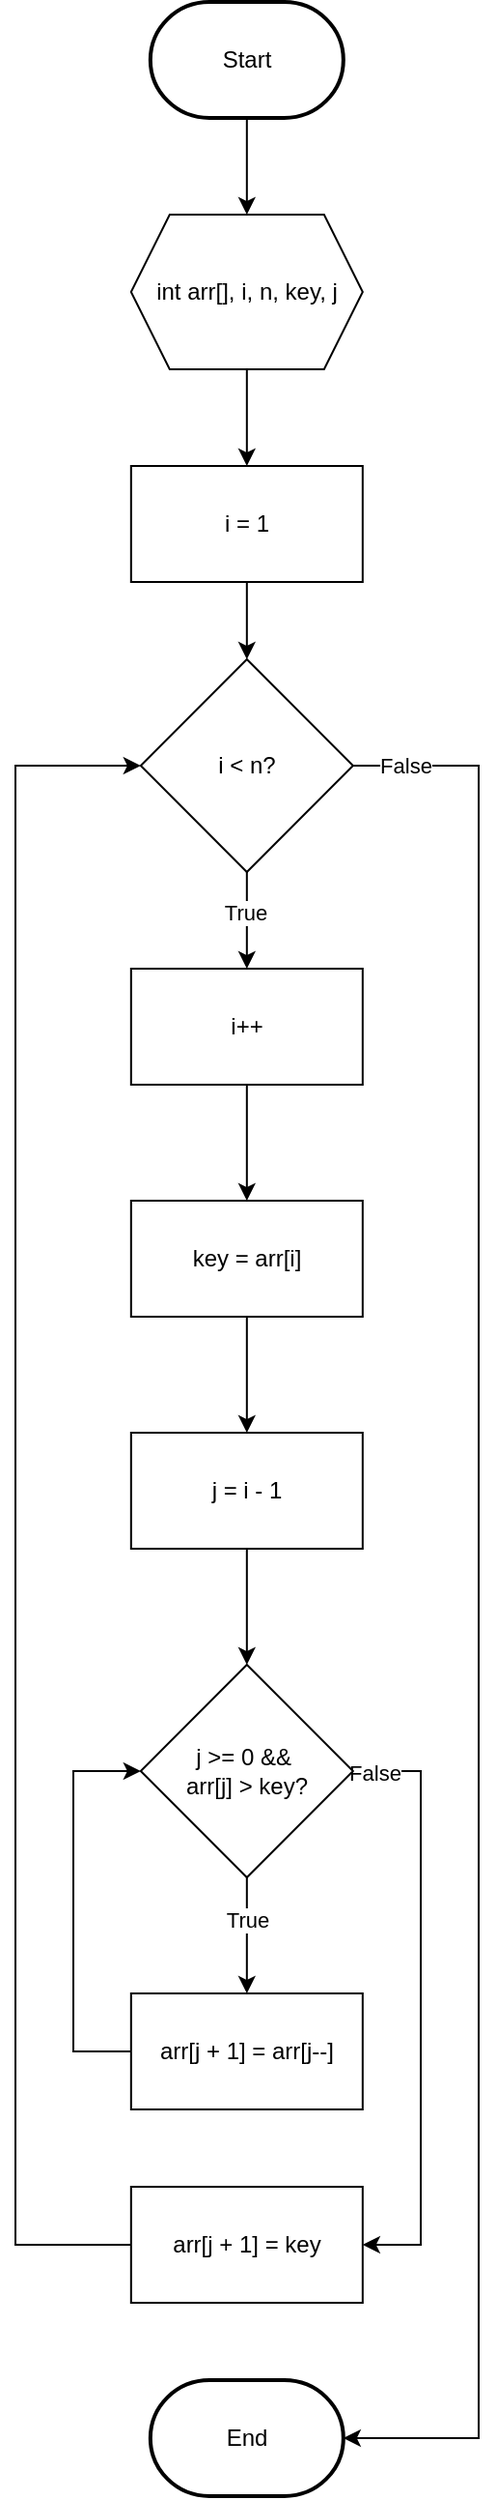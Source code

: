 <mxfile version="25.0.1" pages="8">
  <diagram name="InsertionSort" id="5ZgE6zbNvka071wBKeSr">
    <mxGraphModel dx="877" dy="476" grid="1" gridSize="10" guides="1" tooltips="1" connect="1" arrows="1" fold="1" page="1" pageScale="1" pageWidth="827" pageHeight="1169" math="0" shadow="0">
      <root>
        <mxCell id="2TdTK5GUky_StFkDzAig-0" />
        <mxCell id="2TdTK5GUky_StFkDzAig-1" parent="2TdTK5GUky_StFkDzAig-0" />
        <mxCell id="K0HYi-jAbgCCVWoJwuS--0" style="edgeStyle=orthogonalEdgeStyle;rounded=0;orthogonalLoop=1;jettySize=auto;html=1;entryX=0.5;entryY=0;entryDx=0;entryDy=0;" edge="1" parent="2TdTK5GUky_StFkDzAig-1" source="K0HYi-jAbgCCVWoJwuS--1" target="K0HYi-jAbgCCVWoJwuS--6">
          <mxGeometry relative="1" as="geometry" />
        </mxCell>
        <mxCell id="K0HYi-jAbgCCVWoJwuS--1" value="Start" style="strokeWidth=2;html=1;shape=mxgraph.flowchart.terminator;whiteSpace=wrap;" vertex="1" parent="2TdTK5GUky_StFkDzAig-1">
          <mxGeometry x="109.91" y="130" width="100" height="60" as="geometry" />
        </mxCell>
        <mxCell id="K0HYi-jAbgCCVWoJwuS--2" style="edgeStyle=orthogonalEdgeStyle;rounded=0;orthogonalLoop=1;jettySize=auto;html=1;entryX=0.5;entryY=0;entryDx=0;entryDy=0;" edge="1" parent="2TdTK5GUky_StFkDzAig-1" source="K0HYi-jAbgCCVWoJwuS--4" target="K0HYi-jAbgCCVWoJwuS--10">
          <mxGeometry relative="1" as="geometry" />
        </mxCell>
        <mxCell id="K0HYi-jAbgCCVWoJwuS--3" value="True" style="edgeLabel;html=1;align=center;verticalAlign=middle;resizable=0;points=[];" vertex="1" connectable="0" parent="K0HYi-jAbgCCVWoJwuS--2">
          <mxGeometry x="-0.171" y="-1" relative="1" as="geometry">
            <mxPoint as="offset" />
          </mxGeometry>
        </mxCell>
        <mxCell id="K0HYi-jAbgCCVWoJwuS--4" value="i &amp;lt; n?" style="rhombus;whiteSpace=wrap;html=1;" vertex="1" parent="2TdTK5GUky_StFkDzAig-1">
          <mxGeometry x="104.91" y="470" width="110" height="110" as="geometry" />
        </mxCell>
        <mxCell id="K0HYi-jAbgCCVWoJwuS--5" style="edgeStyle=orthogonalEdgeStyle;rounded=0;orthogonalLoop=1;jettySize=auto;html=1;entryX=0.5;entryY=0;entryDx=0;entryDy=0;" edge="1" parent="2TdTK5GUky_StFkDzAig-1" source="K0HYi-jAbgCCVWoJwuS--6" target="K0HYi-jAbgCCVWoJwuS--8">
          <mxGeometry relative="1" as="geometry" />
        </mxCell>
        <mxCell id="K0HYi-jAbgCCVWoJwuS--6" value="int arr[], i, n, key, j" style="shape=hexagon;perimeter=hexagonPerimeter2;whiteSpace=wrap;html=1;fixedSize=1;" vertex="1" parent="2TdTK5GUky_StFkDzAig-1">
          <mxGeometry x="99.91" y="240" width="120" height="80" as="geometry" />
        </mxCell>
        <mxCell id="K0HYi-jAbgCCVWoJwuS--7" style="edgeStyle=orthogonalEdgeStyle;rounded=0;orthogonalLoop=1;jettySize=auto;html=1;entryX=0.5;entryY=0;entryDx=0;entryDy=0;" edge="1" parent="2TdTK5GUky_StFkDzAig-1" source="K0HYi-jAbgCCVWoJwuS--8" target="K0HYi-jAbgCCVWoJwuS--4">
          <mxGeometry relative="1" as="geometry" />
        </mxCell>
        <mxCell id="K0HYi-jAbgCCVWoJwuS--8" value="i = 1" style="rounded=0;whiteSpace=wrap;html=1;" vertex="1" parent="2TdTK5GUky_StFkDzAig-1">
          <mxGeometry x="99.91" y="370" width="120" height="60" as="geometry" />
        </mxCell>
        <mxCell id="K0HYi-jAbgCCVWoJwuS--9" style="edgeStyle=orthogonalEdgeStyle;rounded=0;orthogonalLoop=1;jettySize=auto;html=1;entryX=0.5;entryY=0;entryDx=0;entryDy=0;" edge="1" parent="2TdTK5GUky_StFkDzAig-1" source="K0HYi-jAbgCCVWoJwuS--10" target="K0HYi-jAbgCCVWoJwuS--12">
          <mxGeometry relative="1" as="geometry" />
        </mxCell>
        <mxCell id="K0HYi-jAbgCCVWoJwuS--10" value="i++" style="rounded=0;whiteSpace=wrap;html=1;" vertex="1" parent="2TdTK5GUky_StFkDzAig-1">
          <mxGeometry x="99.91" y="630" width="120" height="60" as="geometry" />
        </mxCell>
        <mxCell id="K0HYi-jAbgCCVWoJwuS--11" style="edgeStyle=orthogonalEdgeStyle;rounded=0;orthogonalLoop=1;jettySize=auto;html=1;entryX=0.5;entryY=0;entryDx=0;entryDy=0;" edge="1" parent="2TdTK5GUky_StFkDzAig-1" source="K0HYi-jAbgCCVWoJwuS--12" target="K0HYi-jAbgCCVWoJwuS--14">
          <mxGeometry relative="1" as="geometry" />
        </mxCell>
        <mxCell id="K0HYi-jAbgCCVWoJwuS--12" value="key = arr[i]" style="rounded=0;whiteSpace=wrap;html=1;" vertex="1" parent="2TdTK5GUky_StFkDzAig-1">
          <mxGeometry x="99.91" y="750" width="120" height="60" as="geometry" />
        </mxCell>
        <mxCell id="K0HYi-jAbgCCVWoJwuS--13" style="edgeStyle=orthogonalEdgeStyle;rounded=0;orthogonalLoop=1;jettySize=auto;html=1;entryX=0.5;entryY=0;entryDx=0;entryDy=0;" edge="1" parent="2TdTK5GUky_StFkDzAig-1" source="K0HYi-jAbgCCVWoJwuS--14" target="K0HYi-jAbgCCVWoJwuS--19">
          <mxGeometry relative="1" as="geometry" />
        </mxCell>
        <mxCell id="K0HYi-jAbgCCVWoJwuS--14" value="j = i - 1" style="rounded=0;whiteSpace=wrap;html=1;" vertex="1" parent="2TdTK5GUky_StFkDzAig-1">
          <mxGeometry x="99.91" y="870" width="120" height="60" as="geometry" />
        </mxCell>
        <mxCell id="K0HYi-jAbgCCVWoJwuS--15" style="edgeStyle=orthogonalEdgeStyle;rounded=0;orthogonalLoop=1;jettySize=auto;html=1;entryX=0.5;entryY=0;entryDx=0;entryDy=0;" edge="1" parent="2TdTK5GUky_StFkDzAig-1" source="K0HYi-jAbgCCVWoJwuS--19" target="K0HYi-jAbgCCVWoJwuS--21">
          <mxGeometry relative="1" as="geometry" />
        </mxCell>
        <mxCell id="K0HYi-jAbgCCVWoJwuS--16" value="True" style="edgeLabel;html=1;align=center;verticalAlign=middle;resizable=0;points=[];" vertex="1" connectable="0" parent="K0HYi-jAbgCCVWoJwuS--15">
          <mxGeometry x="-0.28" relative="1" as="geometry">
            <mxPoint as="offset" />
          </mxGeometry>
        </mxCell>
        <mxCell id="K0HYi-jAbgCCVWoJwuS--17" style="edgeStyle=orthogonalEdgeStyle;rounded=0;orthogonalLoop=1;jettySize=auto;html=1;entryX=1;entryY=0.5;entryDx=0;entryDy=0;" edge="1" parent="2TdTK5GUky_StFkDzAig-1" source="K0HYi-jAbgCCVWoJwuS--19" target="K0HYi-jAbgCCVWoJwuS--25">
          <mxGeometry relative="1" as="geometry">
            <Array as="points">
              <mxPoint x="250" y="1045" />
              <mxPoint x="250" y="1290" />
            </Array>
          </mxGeometry>
        </mxCell>
        <mxCell id="K0HYi-jAbgCCVWoJwuS--18" value="False" style="edgeLabel;html=1;align=center;verticalAlign=middle;resizable=0;points=[];" vertex="1" connectable="0" parent="K0HYi-jAbgCCVWoJwuS--17">
          <mxGeometry x="-0.932" y="-1" relative="1" as="geometry">
            <mxPoint as="offset" />
          </mxGeometry>
        </mxCell>
        <mxCell id="K0HYi-jAbgCCVWoJwuS--19" value="j &amp;gt;= 0 &amp;amp;&amp;amp;&amp;nbsp;&lt;div&gt;arr[j] &amp;gt; key?&lt;/div&gt;" style="rhombus;whiteSpace=wrap;html=1;" vertex="1" parent="2TdTK5GUky_StFkDzAig-1">
          <mxGeometry x="104.91" y="990" width="110" height="110" as="geometry" />
        </mxCell>
        <mxCell id="K0HYi-jAbgCCVWoJwuS--21" value="arr[j + 1] = arr[j--]" style="rounded=0;whiteSpace=wrap;html=1;" vertex="1" parent="2TdTK5GUky_StFkDzAig-1">
          <mxGeometry x="99.91" y="1160" width="120" height="60" as="geometry" />
        </mxCell>
        <mxCell id="K0HYi-jAbgCCVWoJwuS--22" style="edgeStyle=orthogonalEdgeStyle;rounded=0;orthogonalLoop=1;jettySize=auto;html=1;entryX=0;entryY=0.5;entryDx=0;entryDy=0;exitX=0;exitY=0.5;exitDx=0;exitDy=0;" edge="1" parent="2TdTK5GUky_StFkDzAig-1" source="K0HYi-jAbgCCVWoJwuS--21" target="K0HYi-jAbgCCVWoJwuS--19">
          <mxGeometry relative="1" as="geometry">
            <Array as="points">
              <mxPoint x="70" y="1190" />
              <mxPoint x="70" y="1045" />
            </Array>
            <mxPoint x="99.91" y="1310.0" as="sourcePoint" />
          </mxGeometry>
        </mxCell>
        <mxCell id="K0HYi-jAbgCCVWoJwuS--24" style="edgeStyle=orthogonalEdgeStyle;rounded=0;orthogonalLoop=1;jettySize=auto;html=1;entryX=0;entryY=0.5;entryDx=0;entryDy=0;exitX=0;exitY=0.5;exitDx=0;exitDy=0;" edge="1" parent="2TdTK5GUky_StFkDzAig-1" source="K0HYi-jAbgCCVWoJwuS--25" target="K0HYi-jAbgCCVWoJwuS--4">
          <mxGeometry relative="1" as="geometry">
            <Array as="points">
              <mxPoint x="40" y="1290" />
              <mxPoint x="40" y="525" />
            </Array>
          </mxGeometry>
        </mxCell>
        <mxCell id="K0HYi-jAbgCCVWoJwuS--25" value="arr[j + 1] = key" style="rounded=0;whiteSpace=wrap;html=1;" vertex="1" parent="2TdTK5GUky_StFkDzAig-1">
          <mxGeometry x="99.91" y="1260" width="120" height="60" as="geometry" />
        </mxCell>
        <mxCell id="K0HYi-jAbgCCVWoJwuS--26" value="End" style="strokeWidth=2;html=1;shape=mxgraph.flowchart.terminator;whiteSpace=wrap;" vertex="1" parent="2TdTK5GUky_StFkDzAig-1">
          <mxGeometry x="109.91" y="1360" width="100" height="60" as="geometry" />
        </mxCell>
        <mxCell id="K0HYi-jAbgCCVWoJwuS--27" style="edgeStyle=orthogonalEdgeStyle;rounded=0;orthogonalLoop=1;jettySize=auto;html=1;entryX=1;entryY=0.5;entryDx=0;entryDy=0;entryPerimeter=0;" edge="1" parent="2TdTK5GUky_StFkDzAig-1" source="K0HYi-jAbgCCVWoJwuS--4" target="K0HYi-jAbgCCVWoJwuS--26">
          <mxGeometry relative="1" as="geometry">
            <Array as="points">
              <mxPoint x="280" y="525" />
              <mxPoint x="280" y="1390" />
            </Array>
          </mxGeometry>
        </mxCell>
        <mxCell id="K0HYi-jAbgCCVWoJwuS--31" value="False" style="edgeLabel;html=1;align=center;verticalAlign=middle;resizable=0;points=[];" vertex="1" connectable="0" parent="K0HYi-jAbgCCVWoJwuS--27">
          <mxGeometry x="-0.946" relative="1" as="geometry">
            <mxPoint as="offset" />
          </mxGeometry>
        </mxCell>
      </root>
    </mxGraphModel>
  </diagram>
  <diagram name="bubbleSort" id="6Hxl0izuwHvwVyUSsI2i">
    <mxGraphModel dx="3363" dy="1823" grid="1" gridSize="10" guides="1" tooltips="1" connect="1" arrows="1" fold="1" page="1" pageScale="1" pageWidth="827" pageHeight="1169" math="0" shadow="0">
      <root>
        <mxCell id="F_EJJpjd4xouW9195iVK-0" />
        <mxCell id="F_EJJpjd4xouW9195iVK-1" parent="F_EJJpjd4xouW9195iVK-0" />
        <mxCell id="Ibrky5lyJr-ER6_YSnq7-0" style="edgeStyle=orthogonalEdgeStyle;rounded=0;orthogonalLoop=1;jettySize=auto;html=1;entryX=0.5;entryY=0;entryDx=0;entryDy=0;" edge="1" parent="F_EJJpjd4xouW9195iVK-1" source="Ibrky5lyJr-ER6_YSnq7-1" target="Ibrky5lyJr-ER6_YSnq7-6">
          <mxGeometry relative="1" as="geometry" />
        </mxCell>
        <mxCell id="Ibrky5lyJr-ER6_YSnq7-1" value="Start" style="strokeWidth=2;html=1;shape=mxgraph.flowchart.terminator;whiteSpace=wrap;" vertex="1" parent="F_EJJpjd4xouW9195iVK-1">
          <mxGeometry x="310" y="140" width="100" height="60" as="geometry" />
        </mxCell>
        <mxCell id="Ibrky5lyJr-ER6_YSnq7-2" style="edgeStyle=orthogonalEdgeStyle;rounded=0;orthogonalLoop=1;jettySize=auto;html=1;entryX=0.5;entryY=0;entryDx=0;entryDy=0;" edge="1" parent="F_EJJpjd4xouW9195iVK-1" source="Ibrky5lyJr-ER6_YSnq7-4" target="Ibrky5lyJr-ER6_YSnq7-10">
          <mxGeometry relative="1" as="geometry" />
        </mxCell>
        <mxCell id="Ibrky5lyJr-ER6_YSnq7-3" value="True" style="edgeLabel;html=1;align=center;verticalAlign=middle;resizable=0;points=[];" vertex="1" connectable="0" parent="Ibrky5lyJr-ER6_YSnq7-2">
          <mxGeometry x="-0.238" relative="1" as="geometry">
            <mxPoint as="offset" />
          </mxGeometry>
        </mxCell>
        <mxCell id="Ibrky5lyJr-ER6_YSnq7-4" value="i &amp;lt; n - 1?" style="rhombus;whiteSpace=wrap;html=1;" vertex="1" parent="F_EJJpjd4xouW9195iVK-1">
          <mxGeometry x="305" y="480" width="110" height="110" as="geometry" />
        </mxCell>
        <mxCell id="Ibrky5lyJr-ER6_YSnq7-5" style="edgeStyle=orthogonalEdgeStyle;rounded=0;orthogonalLoop=1;jettySize=auto;html=1;entryX=0.5;entryY=0;entryDx=0;entryDy=0;" edge="1" parent="F_EJJpjd4xouW9195iVK-1" source="Ibrky5lyJr-ER6_YSnq7-6" target="Ibrky5lyJr-ER6_YSnq7-8">
          <mxGeometry relative="1" as="geometry" />
        </mxCell>
        <mxCell id="Ibrky5lyJr-ER6_YSnq7-6" value="int arr[], i, n,&amp;nbsp;&lt;div&gt;j, temp&lt;/div&gt;" style="shape=hexagon;perimeter=hexagonPerimeter2;whiteSpace=wrap;html=1;fixedSize=1;" vertex="1" parent="F_EJJpjd4xouW9195iVK-1">
          <mxGeometry x="300" y="250" width="120" height="80" as="geometry" />
        </mxCell>
        <mxCell id="Ibrky5lyJr-ER6_YSnq7-7" style="edgeStyle=orthogonalEdgeStyle;rounded=0;orthogonalLoop=1;jettySize=auto;html=1;entryX=0.5;entryY=0;entryDx=0;entryDy=0;" edge="1" parent="F_EJJpjd4xouW9195iVK-1" source="Ibrky5lyJr-ER6_YSnq7-8" target="Ibrky5lyJr-ER6_YSnq7-4">
          <mxGeometry relative="1" as="geometry" />
        </mxCell>
        <mxCell id="Ibrky5lyJr-ER6_YSnq7-8" value="i = 0" style="rounded=0;whiteSpace=wrap;html=1;" vertex="1" parent="F_EJJpjd4xouW9195iVK-1">
          <mxGeometry x="300" y="380" width="120" height="60" as="geometry" />
        </mxCell>
        <mxCell id="Ibrky5lyJr-ER6_YSnq7-9" style="edgeStyle=orthogonalEdgeStyle;rounded=0;orthogonalLoop=1;jettySize=auto;html=1;entryX=0.5;entryY=0;entryDx=0;entryDy=0;" edge="1" parent="F_EJJpjd4xouW9195iVK-1" source="Ibrky5lyJr-ER6_YSnq7-10" target="Ibrky5lyJr-ER6_YSnq7-20">
          <mxGeometry relative="1" as="geometry">
            <mxPoint x="360" y="760" as="targetPoint" />
          </mxGeometry>
        </mxCell>
        <mxCell id="Ibrky5lyJr-ER6_YSnq7-10" value="i++" style="rounded=0;whiteSpace=wrap;html=1;" vertex="1" parent="F_EJJpjd4xouW9195iVK-1">
          <mxGeometry x="300" y="650" width="120" height="60" as="geometry" />
        </mxCell>
        <mxCell id="Ibrky5lyJr-ER6_YSnq7-11" value="End" style="strokeWidth=2;html=1;shape=mxgraph.flowchart.terminator;whiteSpace=wrap;" vertex="1" parent="F_EJJpjd4xouW9195iVK-1">
          <mxGeometry x="310" y="1560" width="100" height="60" as="geometry" />
        </mxCell>
        <mxCell id="Ibrky5lyJr-ER6_YSnq7-12" style="edgeStyle=orthogonalEdgeStyle;rounded=0;orthogonalLoop=1;jettySize=auto;html=1;entryX=1;entryY=0.5;entryDx=0;entryDy=0;entryPerimeter=0;" edge="1" parent="F_EJJpjd4xouW9195iVK-1" source="Ibrky5lyJr-ER6_YSnq7-4" target="Ibrky5lyJr-ER6_YSnq7-11">
          <mxGeometry relative="1" as="geometry">
            <Array as="points">
              <mxPoint x="500" y="535" />
              <mxPoint x="500" y="1590" />
            </Array>
          </mxGeometry>
        </mxCell>
        <mxCell id="Ibrky5lyJr-ER6_YSnq7-13" value="False" style="edgeLabel;html=1;align=center;verticalAlign=middle;resizable=0;points=[];" vertex="1" connectable="0" parent="Ibrky5lyJr-ER6_YSnq7-12">
          <mxGeometry x="-0.95" y="-2" relative="1" as="geometry">
            <mxPoint as="offset" />
          </mxGeometry>
        </mxCell>
        <mxCell id="Ibrky5lyJr-ER6_YSnq7-14" style="edgeStyle=orthogonalEdgeStyle;rounded=0;orthogonalLoop=1;jettySize=auto;html=1;entryX=0.5;entryY=0;entryDx=0;entryDy=0;" edge="1" parent="F_EJJpjd4xouW9195iVK-1" source="Ibrky5lyJr-ER6_YSnq7-18" target="Ibrky5lyJr-ER6_YSnq7-22">
          <mxGeometry relative="1" as="geometry" />
        </mxCell>
        <mxCell id="Ibrky5lyJr-ER6_YSnq7-15" value="True" style="edgeLabel;html=1;align=center;verticalAlign=middle;resizable=0;points=[];" vertex="1" connectable="0" parent="Ibrky5lyJr-ER6_YSnq7-14">
          <mxGeometry x="-0.238" relative="1" as="geometry">
            <mxPoint as="offset" />
          </mxGeometry>
        </mxCell>
        <mxCell id="Ibrky5lyJr-ER6_YSnq7-16" style="edgeStyle=orthogonalEdgeStyle;rounded=0;orthogonalLoop=1;jettySize=auto;html=1;entryX=0;entryY=0.5;entryDx=0;entryDy=0;" edge="1" parent="F_EJJpjd4xouW9195iVK-1" source="Ibrky5lyJr-ER6_YSnq7-18" target="Ibrky5lyJr-ER6_YSnq7-4">
          <mxGeometry relative="1" as="geometry">
            <Array as="points">
              <mxPoint x="260" y="915" />
              <mxPoint x="260" y="535" />
            </Array>
          </mxGeometry>
        </mxCell>
        <mxCell id="Ibrky5lyJr-ER6_YSnq7-17" value="False" style="edgeLabel;html=1;align=center;verticalAlign=middle;resizable=0;points=[];" vertex="1" connectable="0" parent="Ibrky5lyJr-ER6_YSnq7-16">
          <mxGeometry x="-0.904" relative="1" as="geometry">
            <mxPoint as="offset" />
          </mxGeometry>
        </mxCell>
        <mxCell id="Ibrky5lyJr-ER6_YSnq7-18" value="j &amp;lt; n - i - 1?" style="rhombus;whiteSpace=wrap;html=1;" vertex="1" parent="F_EJJpjd4xouW9195iVK-1">
          <mxGeometry x="305" y="860" width="110" height="110" as="geometry" />
        </mxCell>
        <mxCell id="Ibrky5lyJr-ER6_YSnq7-19" style="edgeStyle=orthogonalEdgeStyle;rounded=0;orthogonalLoop=1;jettySize=auto;html=1;entryX=0.5;entryY=0;entryDx=0;entryDy=0;" edge="1" parent="F_EJJpjd4xouW9195iVK-1" source="Ibrky5lyJr-ER6_YSnq7-20" target="Ibrky5lyJr-ER6_YSnq7-18">
          <mxGeometry relative="1" as="geometry" />
        </mxCell>
        <mxCell id="Ibrky5lyJr-ER6_YSnq7-20" value="j = 0" style="rounded=0;whiteSpace=wrap;html=1;" vertex="1" parent="F_EJJpjd4xouW9195iVK-1">
          <mxGeometry x="300" y="760" width="120" height="60" as="geometry" />
        </mxCell>
        <mxCell id="Ibrky5lyJr-ER6_YSnq7-21" style="edgeStyle=orthogonalEdgeStyle;rounded=0;orthogonalLoop=1;jettySize=auto;html=1;entryX=0.5;entryY=0;entryDx=0;entryDy=0;" edge="1" parent="F_EJJpjd4xouW9195iVK-1" source="Ibrky5lyJr-ER6_YSnq7-22" target="Ibrky5lyJr-ER6_YSnq7-27">
          <mxGeometry relative="1" as="geometry" />
        </mxCell>
        <mxCell id="Ibrky5lyJr-ER6_YSnq7-22" value="j++" style="rounded=0;whiteSpace=wrap;html=1;" vertex="1" parent="F_EJJpjd4xouW9195iVK-1">
          <mxGeometry x="300" y="1030" width="120" height="60" as="geometry" />
        </mxCell>
        <mxCell id="Ibrky5lyJr-ER6_YSnq7-23" style="edgeStyle=orthogonalEdgeStyle;rounded=0;orthogonalLoop=1;jettySize=auto;html=1;entryX=0.5;entryY=0;entryDx=0;entryDy=0;" edge="1" parent="F_EJJpjd4xouW9195iVK-1" source="Ibrky5lyJr-ER6_YSnq7-27" target="Ibrky5lyJr-ER6_YSnq7-29">
          <mxGeometry relative="1" as="geometry" />
        </mxCell>
        <mxCell id="Ibrky5lyJr-ER6_YSnq7-24" value="True" style="edgeLabel;html=1;align=center;verticalAlign=middle;resizable=0;points=[];" vertex="1" connectable="0" parent="Ibrky5lyJr-ER6_YSnq7-23">
          <mxGeometry x="-0.198" relative="1" as="geometry">
            <mxPoint as="offset" />
          </mxGeometry>
        </mxCell>
        <mxCell id="Ibrky5lyJr-ER6_YSnq7-25" style="edgeStyle=orthogonalEdgeStyle;rounded=0;orthogonalLoop=1;jettySize=auto;html=1;entryX=1;entryY=0.5;entryDx=0;entryDy=0;exitX=1;exitY=0.5;exitDx=0;exitDy=0;" edge="1" parent="F_EJJpjd4xouW9195iVK-1" target="Ibrky5lyJr-ER6_YSnq7-18" source="Ibrky5lyJr-ER6_YSnq7-27">
          <mxGeometry relative="1" as="geometry">
            <mxPoint x="410" y="1190" as="sourcePoint" />
            <Array as="points">
              <mxPoint x="460" y="1170" />
              <mxPoint x="460" y="915" />
            </Array>
          </mxGeometry>
        </mxCell>
        <mxCell id="Ibrky5lyJr-ER6_YSnq7-34" value="False" style="edgeLabel;html=1;align=center;verticalAlign=middle;resizable=0;points=[];" vertex="1" connectable="0" parent="Ibrky5lyJr-ER6_YSnq7-25">
          <mxGeometry x="-0.883" relative="1" as="geometry">
            <mxPoint as="offset" />
          </mxGeometry>
        </mxCell>
        <mxCell id="Ibrky5lyJr-ER6_YSnq7-27" value="arr[j] &amp;gt;&amp;nbsp;&lt;div&gt;arr[j + 1]?&lt;/div&gt;" style="rhombus;whiteSpace=wrap;html=1;" vertex="1" parent="F_EJJpjd4xouW9195iVK-1">
          <mxGeometry x="310" y="1120" width="100" height="100" as="geometry" />
        </mxCell>
        <mxCell id="Ibrky5lyJr-ER6_YSnq7-28" style="edgeStyle=orthogonalEdgeStyle;rounded=0;orthogonalLoop=1;jettySize=auto;html=1;entryX=0.5;entryY=0;entryDx=0;entryDy=0;" edge="1" parent="F_EJJpjd4xouW9195iVK-1" source="Ibrky5lyJr-ER6_YSnq7-29" target="Ibrky5lyJr-ER6_YSnq7-31">
          <mxGeometry relative="1" as="geometry" />
        </mxCell>
        <mxCell id="Ibrky5lyJr-ER6_YSnq7-29" value="temp = arr[j]" style="rounded=0;whiteSpace=wrap;html=1;" vertex="1" parent="F_EJJpjd4xouW9195iVK-1">
          <mxGeometry x="300" y="1270" width="120" height="60" as="geometry" />
        </mxCell>
        <mxCell id="Ibrky5lyJr-ER6_YSnq7-30" style="edgeStyle=orthogonalEdgeStyle;rounded=0;orthogonalLoop=1;jettySize=auto;html=1;entryX=0.5;entryY=0;entryDx=0;entryDy=0;" edge="1" parent="F_EJJpjd4xouW9195iVK-1" source="Ibrky5lyJr-ER6_YSnq7-31" target="Ibrky5lyJr-ER6_YSnq7-33">
          <mxGeometry relative="1" as="geometry" />
        </mxCell>
        <mxCell id="Ibrky5lyJr-ER6_YSnq7-31" value="arr[j] = arr[j + 1]" style="rounded=0;whiteSpace=wrap;html=1;" vertex="1" parent="F_EJJpjd4xouW9195iVK-1">
          <mxGeometry x="300" y="1360" width="120" height="60" as="geometry" />
        </mxCell>
        <mxCell id="Ibrky5lyJr-ER6_YSnq7-32" style="edgeStyle=orthogonalEdgeStyle;rounded=0;orthogonalLoop=1;jettySize=auto;html=1;entryX=1;entryY=0.5;entryDx=0;entryDy=0;exitX=1;exitY=0.5;exitDx=0;exitDy=0;" edge="1" parent="F_EJJpjd4xouW9195iVK-1" source="Ibrky5lyJr-ER6_YSnq7-33" target="Ibrky5lyJr-ER6_YSnq7-18">
          <mxGeometry relative="1" as="geometry">
            <Array as="points">
              <mxPoint x="460" y="1480" />
              <mxPoint x="460" y="915" />
            </Array>
          </mxGeometry>
        </mxCell>
        <mxCell id="Ibrky5lyJr-ER6_YSnq7-33" value="arr[j + 1] = temp" style="rounded=0;whiteSpace=wrap;html=1;" vertex="1" parent="F_EJJpjd4xouW9195iVK-1">
          <mxGeometry x="300" y="1450" width="120" height="60" as="geometry" />
        </mxCell>
      </root>
    </mxGraphModel>
  </diagram>
  <diagram name="quickSort" id="nCtWsNOtekj4uL_qQIdq">
    <mxGraphModel dx="1345" dy="729" grid="1" gridSize="10" guides="1" tooltips="1" connect="1" arrows="1" fold="1" page="1" pageScale="1" pageWidth="827" pageHeight="1169" math="0" shadow="0">
      <root>
        <mxCell id="Dwvil3pzMltV7yOVJKBg-0" />
        <mxCell id="Dwvil3pzMltV7yOVJKBg-1" parent="Dwvil3pzMltV7yOVJKBg-0" />
        <mxCell id="FW1ijfZ1SCoCDVpYfep_-11" style="edgeStyle=orthogonalEdgeStyle;rounded=0;orthogonalLoop=1;jettySize=auto;html=1;entryX=0.5;entryY=0;entryDx=0;entryDy=0;" edge="1" parent="Dwvil3pzMltV7yOVJKBg-1" source="FW1ijfZ1SCoCDVpYfep_-12" target="FW1ijfZ1SCoCDVpYfep_-14">
          <mxGeometry relative="1" as="geometry" />
        </mxCell>
        <mxCell id="FW1ijfZ1SCoCDVpYfep_-12" value="Start" style="strokeWidth=2;html=1;shape=mxgraph.flowchart.terminator;whiteSpace=wrap;" vertex="1" parent="Dwvil3pzMltV7yOVJKBg-1">
          <mxGeometry x="540" y="150" width="100" height="60" as="geometry" />
        </mxCell>
        <mxCell id="FW1ijfZ1SCoCDVpYfep_-13" style="edgeStyle=orthogonalEdgeStyle;rounded=0;orthogonalLoop=1;jettySize=auto;html=1;entryX=0.5;entryY=0;entryDx=0;entryDy=0;" edge="1" parent="Dwvil3pzMltV7yOVJKBg-1" source="FW1ijfZ1SCoCDVpYfep_-14" target="FW1ijfZ1SCoCDVpYfep_-16">
          <mxGeometry relative="1" as="geometry" />
        </mxCell>
        <mxCell id="FW1ijfZ1SCoCDVpYfep_-14" value="&lt;font style=&quot;font-size: 12px;&quot;&gt;int arr[], low, high, pivot, i, j, temp&lt;/font&gt;" style="shape=hexagon;perimeter=hexagonPerimeter2;whiteSpace=wrap;html=1;fixedSize=1;" vertex="1" parent="Dwvil3pzMltV7yOVJKBg-1">
          <mxGeometry x="530" y="260" width="120" height="80" as="geometry" />
        </mxCell>
        <mxCell id="FW1ijfZ1SCoCDVpYfep_-15" style="edgeStyle=orthogonalEdgeStyle;rounded=0;orthogonalLoop=1;jettySize=auto;html=1;entryX=0.5;entryY=0;entryDx=0;entryDy=0;" edge="1" parent="Dwvil3pzMltV7yOVJKBg-1" source="FW1ijfZ1SCoCDVpYfep_-16" target="FW1ijfZ1SCoCDVpYfep_-18">
          <mxGeometry relative="1" as="geometry" />
        </mxCell>
        <mxCell id="FW1ijfZ1SCoCDVpYfep_-16" value="pivot = arr[high]" style="rounded=0;whiteSpace=wrap;html=1;" vertex="1" parent="Dwvil3pzMltV7yOVJKBg-1">
          <mxGeometry x="530" y="390" width="120" height="60" as="geometry" />
        </mxCell>
        <mxCell id="FW1ijfZ1SCoCDVpYfep_-17" style="edgeStyle=orthogonalEdgeStyle;rounded=0;orthogonalLoop=1;jettySize=auto;html=1;entryX=0.5;entryY=0;entryDx=0;entryDy=0;" edge="1" parent="Dwvil3pzMltV7yOVJKBg-1" source="FW1ijfZ1SCoCDVpYfep_-18" target="FW1ijfZ1SCoCDVpYfep_-25">
          <mxGeometry relative="1" as="geometry" />
        </mxCell>
        <mxCell id="FW1ijfZ1SCoCDVpYfep_-18" value="i = low - 1" style="rounded=0;whiteSpace=wrap;html=1;" vertex="1" parent="Dwvil3pzMltV7yOVJKBg-1">
          <mxGeometry x="530" y="500" width="120" height="60" as="geometry" />
        </mxCell>
        <mxCell id="FW1ijfZ1SCoCDVpYfep_-19" style="edgeStyle=orthogonalEdgeStyle;rounded=0;orthogonalLoop=1;jettySize=auto;html=1;entryX=0.5;entryY=0;entryDx=0;entryDy=0;" edge="1" parent="Dwvil3pzMltV7yOVJKBg-1" source="FW1ijfZ1SCoCDVpYfep_-23" target="FW1ijfZ1SCoCDVpYfep_-27">
          <mxGeometry relative="1" as="geometry" />
        </mxCell>
        <mxCell id="FW1ijfZ1SCoCDVpYfep_-20" value="True" style="edgeLabel;html=1;align=center;verticalAlign=middle;resizable=0;points=[];" vertex="1" connectable="0" parent="FW1ijfZ1SCoCDVpYfep_-19">
          <mxGeometry x="-0.238" relative="1" as="geometry">
            <mxPoint as="offset" />
          </mxGeometry>
        </mxCell>
        <mxCell id="FW1ijfZ1SCoCDVpYfep_-21" style="edgeStyle=orthogonalEdgeStyle;rounded=0;orthogonalLoop=1;jettySize=auto;html=1;entryX=1;entryY=0.5;entryDx=0;entryDy=0;" edge="1" parent="Dwvil3pzMltV7yOVJKBg-1" source="FW1ijfZ1SCoCDVpYfep_-23" target="FW1ijfZ1SCoCDVpYfep_-38">
          <mxGeometry relative="1" as="geometry">
            <Array as="points">
              <mxPoint x="680" y="765" />
              <mxPoint x="680" y="1450" />
            </Array>
          </mxGeometry>
        </mxCell>
        <mxCell id="FW1ijfZ1SCoCDVpYfep_-22" value="False" style="edgeLabel;html=1;align=center;verticalAlign=middle;resizable=0;points=[];" vertex="1" connectable="0" parent="FW1ijfZ1SCoCDVpYfep_-21">
          <mxGeometry x="-0.95" relative="1" as="geometry">
            <mxPoint as="offset" />
          </mxGeometry>
        </mxCell>
        <mxCell id="FW1ijfZ1SCoCDVpYfep_-23" value="j &amp;lt; high?" style="rhombus;whiteSpace=wrap;html=1;" vertex="1" parent="Dwvil3pzMltV7yOVJKBg-1">
          <mxGeometry x="535" y="710" width="110" height="110" as="geometry" />
        </mxCell>
        <mxCell id="FW1ijfZ1SCoCDVpYfep_-24" style="edgeStyle=orthogonalEdgeStyle;rounded=0;orthogonalLoop=1;jettySize=auto;html=1;entryX=0.5;entryY=0;entryDx=0;entryDy=0;" edge="1" parent="Dwvil3pzMltV7yOVJKBg-1" source="FW1ijfZ1SCoCDVpYfep_-25" target="FW1ijfZ1SCoCDVpYfep_-23">
          <mxGeometry relative="1" as="geometry" />
        </mxCell>
        <mxCell id="FW1ijfZ1SCoCDVpYfep_-25" value="j = low" style="rounded=0;whiteSpace=wrap;html=1;" vertex="1" parent="Dwvil3pzMltV7yOVJKBg-1">
          <mxGeometry x="530" y="610" width="120" height="60" as="geometry" />
        </mxCell>
        <mxCell id="FW1ijfZ1SCoCDVpYfep_-26" style="edgeStyle=orthogonalEdgeStyle;rounded=0;orthogonalLoop=1;jettySize=auto;html=1;entryX=0.5;entryY=0;entryDx=0;entryDy=0;" edge="1" parent="Dwvil3pzMltV7yOVJKBg-1" source="FW1ijfZ1SCoCDVpYfep_-27" target="FW1ijfZ1SCoCDVpYfep_-32">
          <mxGeometry relative="1" as="geometry" />
        </mxCell>
        <mxCell id="FW1ijfZ1SCoCDVpYfep_-27" value="j++" style="rounded=0;whiteSpace=wrap;html=1;" vertex="1" parent="Dwvil3pzMltV7yOVJKBg-1">
          <mxGeometry x="530" y="880" width="120" height="60" as="geometry" />
        </mxCell>
        <mxCell id="FW1ijfZ1SCoCDVpYfep_-28" style="edgeStyle=orthogonalEdgeStyle;rounded=0;orthogonalLoop=1;jettySize=auto;html=1;entryX=0.5;entryY=0;entryDx=0;entryDy=0;" edge="1" parent="Dwvil3pzMltV7yOVJKBg-1" source="FW1ijfZ1SCoCDVpYfep_-32" target="FW1ijfZ1SCoCDVpYfep_-34">
          <mxGeometry relative="1" as="geometry" />
        </mxCell>
        <mxCell id="FW1ijfZ1SCoCDVpYfep_-29" value="True" style="edgeLabel;html=1;align=center;verticalAlign=middle;resizable=0;points=[];" vertex="1" connectable="0" parent="FW1ijfZ1SCoCDVpYfep_-28">
          <mxGeometry x="-0.198" relative="1" as="geometry">
            <mxPoint as="offset" />
          </mxGeometry>
        </mxCell>
        <mxCell id="FW1ijfZ1SCoCDVpYfep_-30" style="edgeStyle=orthogonalEdgeStyle;rounded=0;orthogonalLoop=1;jettySize=auto;html=1;entryX=0;entryY=0.5;entryDx=0;entryDy=0;" edge="1" parent="Dwvil3pzMltV7yOVJKBg-1" source="FW1ijfZ1SCoCDVpYfep_-32" target="FW1ijfZ1SCoCDVpYfep_-23">
          <mxGeometry relative="1" as="geometry">
            <Array as="points">
              <mxPoint x="500" y="1040" />
              <mxPoint x="500" y="765" />
            </Array>
          </mxGeometry>
        </mxCell>
        <mxCell id="FW1ijfZ1SCoCDVpYfep_-31" value="False" style="edgeLabel;html=1;align=center;verticalAlign=middle;resizable=0;points=[];" vertex="1" connectable="0" parent="FW1ijfZ1SCoCDVpYfep_-30">
          <mxGeometry x="-0.886" relative="1" as="geometry">
            <mxPoint as="offset" />
          </mxGeometry>
        </mxCell>
        <mxCell id="FW1ijfZ1SCoCDVpYfep_-32" value="arr[j] &amp;lt;= pivot?" style="rhombus;whiteSpace=wrap;html=1;" vertex="1" parent="Dwvil3pzMltV7yOVJKBg-1">
          <mxGeometry x="540" y="990" width="100" height="100" as="geometry" />
        </mxCell>
        <mxCell id="FW1ijfZ1SCoCDVpYfep_-33" style="edgeStyle=orthogonalEdgeStyle;rounded=0;orthogonalLoop=1;jettySize=auto;html=1;entryX=0.5;entryY=0;entryDx=0;entryDy=0;" edge="1" parent="Dwvil3pzMltV7yOVJKBg-1" source="FW1ijfZ1SCoCDVpYfep_-34" target="FW1ijfZ1SCoCDVpYfep_-36">
          <mxGeometry relative="1" as="geometry" />
        </mxCell>
        <mxCell id="FW1ijfZ1SCoCDVpYfep_-34" value="temp = arr[++i]" style="rounded=0;whiteSpace=wrap;html=1;" vertex="1" parent="Dwvil3pzMltV7yOVJKBg-1">
          <mxGeometry x="530" y="1140" width="120" height="60" as="geometry" />
        </mxCell>
        <mxCell id="FW1ijfZ1SCoCDVpYfep_-35" style="edgeStyle=orthogonalEdgeStyle;rounded=0;orthogonalLoop=1;jettySize=auto;html=1;entryX=0;entryY=0.5;entryDx=0;entryDy=0;exitX=0;exitY=0.5;exitDx=0;exitDy=0;" edge="1" parent="Dwvil3pzMltV7yOVJKBg-1" source="FW1ijfZ1SCoCDVpYfep_-62" target="FW1ijfZ1SCoCDVpYfep_-23">
          <mxGeometry relative="1" as="geometry">
            <Array as="points">
              <mxPoint x="500" y="1350" />
              <mxPoint x="500" y="765" />
            </Array>
          </mxGeometry>
        </mxCell>
        <mxCell id="FW1ijfZ1SCoCDVpYfep_-63" style="edgeStyle=orthogonalEdgeStyle;rounded=0;orthogonalLoop=1;jettySize=auto;html=1;entryX=0.5;entryY=0;entryDx=0;entryDy=0;" edge="1" parent="Dwvil3pzMltV7yOVJKBg-1" source="FW1ijfZ1SCoCDVpYfep_-36" target="FW1ijfZ1SCoCDVpYfep_-62">
          <mxGeometry relative="1" as="geometry" />
        </mxCell>
        <mxCell id="FW1ijfZ1SCoCDVpYfep_-36" value="arr[i] = arr[j]" style="rounded=0;whiteSpace=wrap;html=1;" vertex="1" parent="Dwvil3pzMltV7yOVJKBg-1">
          <mxGeometry x="530" y="1230" width="120" height="60" as="geometry" />
        </mxCell>
        <mxCell id="FW1ijfZ1SCoCDVpYfep_-37" style="edgeStyle=orthogonalEdgeStyle;rounded=0;orthogonalLoop=1;jettySize=auto;html=1;entryX=1;entryY=0.5;entryDx=0;entryDy=0;" edge="1" parent="Dwvil3pzMltV7yOVJKBg-1" source="FW1ijfZ1SCoCDVpYfep_-38" target="FW1ijfZ1SCoCDVpYfep_-39">
          <mxGeometry relative="1" as="geometry" />
        </mxCell>
        <mxCell id="FW1ijfZ1SCoCDVpYfep_-38" value="temp = arr[i + 1]" style="rounded=0;whiteSpace=wrap;html=1;" vertex="1" parent="Dwvil3pzMltV7yOVJKBg-1">
          <mxGeometry x="530" y="1420" width="120" height="60" as="geometry" />
        </mxCell>
        <mxCell id="FW1ijfZ1SCoCDVpYfep_-65" style="edgeStyle=orthogonalEdgeStyle;rounded=0;orthogonalLoop=1;jettySize=auto;html=1;entryX=0.5;entryY=0;entryDx=0;entryDy=0;" edge="1" parent="Dwvil3pzMltV7yOVJKBg-1" source="FW1ijfZ1SCoCDVpYfep_-39" target="FW1ijfZ1SCoCDVpYfep_-64">
          <mxGeometry relative="1" as="geometry" />
        </mxCell>
        <mxCell id="FW1ijfZ1SCoCDVpYfep_-39" value="arr[i + 1] = arr[high]" style="rounded=0;whiteSpace=wrap;html=1;" vertex="1" parent="Dwvil3pzMltV7yOVJKBg-1">
          <mxGeometry x="354" y="1420" width="120" height="60" as="geometry" />
        </mxCell>
        <mxCell id="FW1ijfZ1SCoCDVpYfep_-40" value="End" style="strokeWidth=2;html=1;shape=mxgraph.flowchart.terminator;whiteSpace=wrap;" vertex="1" parent="Dwvil3pzMltV7yOVJKBg-1">
          <mxGeometry x="540" y="1620" width="100" height="60" as="geometry" />
        </mxCell>
        <mxCell id="FW1ijfZ1SCoCDVpYfep_-42" style="edgeStyle=orthogonalEdgeStyle;rounded=0;orthogonalLoop=1;jettySize=auto;html=1;entryX=0.5;entryY=0;entryDx=0;entryDy=0;" edge="1" parent="Dwvil3pzMltV7yOVJKBg-1" source="FW1ijfZ1SCoCDVpYfep_-43" target="FW1ijfZ1SCoCDVpYfep_-45">
          <mxGeometry relative="1" as="geometry" />
        </mxCell>
        <mxCell id="FW1ijfZ1SCoCDVpYfep_-43" value="Start" style="strokeWidth=2;html=1;shape=mxgraph.flowchart.terminator;whiteSpace=wrap;" vertex="1" parent="Dwvil3pzMltV7yOVJKBg-1">
          <mxGeometry x="780" y="150" width="100" height="60" as="geometry" />
        </mxCell>
        <mxCell id="FW1ijfZ1SCoCDVpYfep_-44" style="edgeStyle=orthogonalEdgeStyle;rounded=0;orthogonalLoop=1;jettySize=auto;html=1;entryX=0.5;entryY=0;entryDx=0;entryDy=0;" edge="1" parent="Dwvil3pzMltV7yOVJKBg-1" source="FW1ijfZ1SCoCDVpYfep_-45" target="FW1ijfZ1SCoCDVpYfep_-48">
          <mxGeometry relative="1" as="geometry" />
        </mxCell>
        <mxCell id="FW1ijfZ1SCoCDVpYfep_-45" value="&lt;font style=&quot;font-size: 12px;&quot;&gt;int arr[], low,&amp;nbsp;&lt;/font&gt;&lt;div&gt;&lt;font style=&quot;font-size: 12px;&quot;&gt;high, pi&lt;/font&gt;&lt;/div&gt;" style="shape=hexagon;perimeter=hexagonPerimeter2;whiteSpace=wrap;html=1;fixedSize=1;" vertex="1" parent="Dwvil3pzMltV7yOVJKBg-1">
          <mxGeometry x="770" y="260" width="120" height="80" as="geometry" />
        </mxCell>
        <mxCell id="FW1ijfZ1SCoCDVpYfep_-46" style="edgeStyle=orthogonalEdgeStyle;rounded=0;orthogonalLoop=1;jettySize=auto;html=1;entryX=0.5;entryY=0;entryDx=0;entryDy=0;" edge="1" parent="Dwvil3pzMltV7yOVJKBg-1" source="FW1ijfZ1SCoCDVpYfep_-48" target="FW1ijfZ1SCoCDVpYfep_-50">
          <mxGeometry relative="1" as="geometry" />
        </mxCell>
        <mxCell id="FW1ijfZ1SCoCDVpYfep_-47" value="True" style="edgeLabel;html=1;align=center;verticalAlign=middle;resizable=0;points=[];" vertex="1" connectable="0" parent="FW1ijfZ1SCoCDVpYfep_-46">
          <mxGeometry x="-0.304" y="-1" relative="1" as="geometry">
            <mxPoint as="offset" />
          </mxGeometry>
        </mxCell>
        <mxCell id="FW1ijfZ1SCoCDVpYfep_-48" value="low &amp;lt; high?" style="rhombus;whiteSpace=wrap;html=1;" vertex="1" parent="Dwvil3pzMltV7yOVJKBg-1">
          <mxGeometry x="785" y="380" width="90" height="90" as="geometry" />
        </mxCell>
        <mxCell id="FW1ijfZ1SCoCDVpYfep_-49" style="edgeStyle=orthogonalEdgeStyle;rounded=0;orthogonalLoop=1;jettySize=auto;html=1;entryX=0.5;entryY=0;entryDx=0;entryDy=0;" edge="1" parent="Dwvil3pzMltV7yOVJKBg-1" source="FW1ijfZ1SCoCDVpYfep_-50" target="FW1ijfZ1SCoCDVpYfep_-52">
          <mxGeometry relative="1" as="geometry" />
        </mxCell>
        <mxCell id="FW1ijfZ1SCoCDVpYfep_-50" value="pi = partition(arr,&amp;nbsp;&lt;div&gt;low, high)&lt;/div&gt;" style="rounded=0;whiteSpace=wrap;html=1;" vertex="1" parent="Dwvil3pzMltV7yOVJKBg-1">
          <mxGeometry x="770" y="520" width="120" height="60" as="geometry" />
        </mxCell>
        <mxCell id="FW1ijfZ1SCoCDVpYfep_-51" style="edgeStyle=orthogonalEdgeStyle;rounded=0;orthogonalLoop=1;jettySize=auto;html=1;entryX=0.5;entryY=0;entryDx=0;entryDy=0;" edge="1" parent="Dwvil3pzMltV7yOVJKBg-1" source="FW1ijfZ1SCoCDVpYfep_-52" target="FW1ijfZ1SCoCDVpYfep_-54">
          <mxGeometry relative="1" as="geometry" />
        </mxCell>
        <mxCell id="FW1ijfZ1SCoCDVpYfep_-52" value="quickSort(arr,&amp;nbsp;&lt;div&gt;low, pi - 1)&lt;/div&gt;" style="rounded=0;whiteSpace=wrap;html=1;" vertex="1" parent="Dwvil3pzMltV7yOVJKBg-1">
          <mxGeometry x="770" y="620" width="120" height="60" as="geometry" />
        </mxCell>
        <mxCell id="FW1ijfZ1SCoCDVpYfep_-54" value="quickSort(arr,&amp;nbsp;&lt;div&gt;pi + 1, high)&lt;/div&gt;" style="rounded=0;whiteSpace=wrap;html=1;" vertex="1" parent="Dwvil3pzMltV7yOVJKBg-1">
          <mxGeometry x="770" y="720" width="120" height="60" as="geometry" />
        </mxCell>
        <mxCell id="FW1ijfZ1SCoCDVpYfep_-55" value="End" style="strokeWidth=2;html=1;shape=mxgraph.flowchart.terminator;whiteSpace=wrap;" vertex="1" parent="Dwvil3pzMltV7yOVJKBg-1">
          <mxGeometry x="780" y="820" width="100" height="60" as="geometry" />
        </mxCell>
        <mxCell id="FW1ijfZ1SCoCDVpYfep_-56" style="edgeStyle=orthogonalEdgeStyle;rounded=0;orthogonalLoop=1;jettySize=auto;html=1;entryX=0.5;entryY=0;entryDx=0;entryDy=0;entryPerimeter=0;" edge="1" parent="Dwvil3pzMltV7yOVJKBg-1" source="FW1ijfZ1SCoCDVpYfep_-54" target="FW1ijfZ1SCoCDVpYfep_-55">
          <mxGeometry relative="1" as="geometry" />
        </mxCell>
        <mxCell id="FW1ijfZ1SCoCDVpYfep_-57" style="edgeStyle=orthogonalEdgeStyle;rounded=0;orthogonalLoop=1;jettySize=auto;html=1;entryX=1;entryY=0.5;entryDx=0;entryDy=0;entryPerimeter=0;" edge="1" parent="Dwvil3pzMltV7yOVJKBg-1" source="FW1ijfZ1SCoCDVpYfep_-48" target="FW1ijfZ1SCoCDVpYfep_-55">
          <mxGeometry relative="1" as="geometry">
            <Array as="points">
              <mxPoint x="920" y="425" />
              <mxPoint x="920" y="850" />
            </Array>
          </mxGeometry>
        </mxCell>
        <mxCell id="FW1ijfZ1SCoCDVpYfep_-58" value="False" style="edgeLabel;html=1;align=center;verticalAlign=middle;resizable=0;points=[];" vertex="1" connectable="0" parent="FW1ijfZ1SCoCDVpYfep_-57">
          <mxGeometry x="-0.914" y="-1" relative="1" as="geometry">
            <mxPoint as="offset" />
          </mxGeometry>
        </mxCell>
        <mxCell id="FW1ijfZ1SCoCDVpYfep_-60" value="" style="endArrow=none;html=1;rounded=0;" edge="1" parent="Dwvil3pzMltV7yOVJKBg-1">
          <mxGeometry width="50" height="50" relative="1" as="geometry">
            <mxPoint x="730" y="1640" as="sourcePoint" />
            <mxPoint x="730" y="150" as="targetPoint" />
          </mxGeometry>
        </mxCell>
        <mxCell id="FW1ijfZ1SCoCDVpYfep_-62" value="arr[j] = temp" style="rounded=0;whiteSpace=wrap;html=1;" vertex="1" parent="Dwvil3pzMltV7yOVJKBg-1">
          <mxGeometry x="530" y="1320" width="120" height="60" as="geometry" />
        </mxCell>
        <mxCell id="FW1ijfZ1SCoCDVpYfep_-67" style="edgeStyle=orthogonalEdgeStyle;rounded=0;orthogonalLoop=1;jettySize=auto;html=1;entryX=0;entryY=0.5;entryDx=0;entryDy=0;" edge="1" parent="Dwvil3pzMltV7yOVJKBg-1" source="FW1ijfZ1SCoCDVpYfep_-64" target="FW1ijfZ1SCoCDVpYfep_-66">
          <mxGeometry relative="1" as="geometry" />
        </mxCell>
        <mxCell id="FW1ijfZ1SCoCDVpYfep_-64" value="arr[high] = temp" style="rounded=0;whiteSpace=wrap;html=1;" vertex="1" parent="Dwvil3pzMltV7yOVJKBg-1">
          <mxGeometry x="354" y="1520" width="120" height="60" as="geometry" />
        </mxCell>
        <mxCell id="FW1ijfZ1SCoCDVpYfep_-66" value="return i + 1" style="rounded=0;whiteSpace=wrap;html=1;" vertex="1" parent="Dwvil3pzMltV7yOVJKBg-1">
          <mxGeometry x="530" y="1520" width="120" height="60" as="geometry" />
        </mxCell>
        <mxCell id="FW1ijfZ1SCoCDVpYfep_-68" style="edgeStyle=orthogonalEdgeStyle;rounded=0;orthogonalLoop=1;jettySize=auto;html=1;entryX=0.5;entryY=0;entryDx=0;entryDy=0;entryPerimeter=0;" edge="1" parent="Dwvil3pzMltV7yOVJKBg-1" source="FW1ijfZ1SCoCDVpYfep_-66" target="FW1ijfZ1SCoCDVpYfep_-40">
          <mxGeometry relative="1" as="geometry" />
        </mxCell>
        <mxCell id="FW1ijfZ1SCoCDVpYfep_-72" value="" style="endArrow=none;html=1;rounded=0;" edge="1" parent="Dwvil3pzMltV7yOVJKBg-1">
          <mxGeometry width="50" height="50" relative="1" as="geometry">
            <mxPoint x="980" y="1640" as="sourcePoint" />
            <mxPoint x="980" y="150" as="targetPoint" />
          </mxGeometry>
        </mxCell>
        <mxCell id="FW1ijfZ1SCoCDVpYfep_-73" style="edgeStyle=orthogonalEdgeStyle;rounded=0;orthogonalLoop=1;jettySize=auto;html=1;entryX=0.5;entryY=0;entryDx=0;entryDy=0;" edge="1" parent="Dwvil3pzMltV7yOVJKBg-1" source="FW1ijfZ1SCoCDVpYfep_-74" target="FW1ijfZ1SCoCDVpYfep_-76">
          <mxGeometry relative="1" as="geometry" />
        </mxCell>
        <mxCell id="FW1ijfZ1SCoCDVpYfep_-74" value="Start" style="strokeWidth=2;html=1;shape=mxgraph.flowchart.terminator;whiteSpace=wrap;" vertex="1" parent="Dwvil3pzMltV7yOVJKBg-1">
          <mxGeometry x="1030" y="150" width="100" height="60" as="geometry" />
        </mxCell>
        <mxCell id="FW1ijfZ1SCoCDVpYfep_-75" style="edgeStyle=orthogonalEdgeStyle;rounded=0;orthogonalLoop=1;jettySize=auto;html=1;entryX=0.5;entryY=0;entryDx=0;entryDy=0;" edge="1" parent="Dwvil3pzMltV7yOVJKBg-1" source="FW1ijfZ1SCoCDVpYfep_-76" target="FW1ijfZ1SCoCDVpYfep_-89">
          <mxGeometry relative="1" as="geometry">
            <mxPoint x="1080" y="380" as="targetPoint" />
          </mxGeometry>
        </mxCell>
        <mxCell id="FW1ijfZ1SCoCDVpYfep_-76" value="&lt;font style=&quot;font-size: 12px;&quot;&gt;int arr[], size&lt;/font&gt;" style="shape=hexagon;perimeter=hexagonPerimeter2;whiteSpace=wrap;html=1;fixedSize=1;" vertex="1" parent="Dwvil3pzMltV7yOVJKBg-1">
          <mxGeometry x="1020" y="260" width="120" height="80" as="geometry" />
        </mxCell>
        <mxCell id="FW1ijfZ1SCoCDVpYfep_-89" value="quickSort(arr, 0,&amp;nbsp;&lt;div&gt;size - 1)&lt;/div&gt;" style="rounded=0;whiteSpace=wrap;html=1;" vertex="1" parent="Dwvil3pzMltV7yOVJKBg-1">
          <mxGeometry x="1020" y="380" width="120" height="60" as="geometry" />
        </mxCell>
        <mxCell id="FW1ijfZ1SCoCDVpYfep_-90" value="End" style="strokeWidth=2;html=1;shape=mxgraph.flowchart.terminator;whiteSpace=wrap;" vertex="1" parent="Dwvil3pzMltV7yOVJKBg-1">
          <mxGeometry x="1030" y="470" width="100" height="60" as="geometry" />
        </mxCell>
        <mxCell id="FW1ijfZ1SCoCDVpYfep_-91" style="edgeStyle=orthogonalEdgeStyle;rounded=0;orthogonalLoop=1;jettySize=auto;html=1;entryX=0.5;entryY=0;entryDx=0;entryDy=0;entryPerimeter=0;" edge="1" parent="Dwvil3pzMltV7yOVJKBg-1" source="FW1ijfZ1SCoCDVpYfep_-89" target="FW1ijfZ1SCoCDVpYfep_-90">
          <mxGeometry relative="1" as="geometry" />
        </mxCell>
      </root>
    </mxGraphModel>
  </diagram>
  <diagram name="sequentialSearch" id="2b1Op0uQYTRol6l-fSER">
    <mxGraphModel dx="841" dy="456" grid="1" gridSize="10" guides="1" tooltips="1" connect="1" arrows="1" fold="1" page="1" pageScale="1" pageWidth="827" pageHeight="1169" math="0" shadow="0">
      <root>
        <mxCell id="h0ac-ut788XF19K1P6xB-0" />
        <mxCell id="h0ac-ut788XF19K1P6xB-1" parent="h0ac-ut788XF19K1P6xB-0" />
        <mxCell id="9yhsYBgfZqaz6q1vBIaC-0" style="edgeStyle=orthogonalEdgeStyle;rounded=0;orthogonalLoop=1;jettySize=auto;html=1;entryX=0.5;entryY=0;entryDx=0;entryDy=0;" edge="1" parent="h0ac-ut788XF19K1P6xB-1" source="9yhsYBgfZqaz6q1vBIaC-1" target="9yhsYBgfZqaz6q1vBIaC-3">
          <mxGeometry relative="1" as="geometry" />
        </mxCell>
        <mxCell id="9yhsYBgfZqaz6q1vBIaC-1" value="Start" style="strokeWidth=2;html=1;shape=mxgraph.flowchart.terminator;whiteSpace=wrap;" vertex="1" parent="h0ac-ut788XF19K1P6xB-1">
          <mxGeometry x="480" y="150" width="100" height="60" as="geometry" />
        </mxCell>
        <mxCell id="9yhsYBgfZqaz6q1vBIaC-2" style="edgeStyle=orthogonalEdgeStyle;rounded=0;orthogonalLoop=1;jettySize=auto;html=1;entryX=0.5;entryY=0;entryDx=0;entryDy=0;" edge="1" parent="h0ac-ut788XF19K1P6xB-1" source="9yhsYBgfZqaz6q1vBIaC-3" target="9yhsYBgfZqaz6q1vBIaC-5">
          <mxGeometry relative="1" as="geometry" />
        </mxCell>
        <mxCell id="9yhsYBgfZqaz6q1vBIaC-3" value="int arr[], size,&amp;nbsp;&lt;div&gt;&lt;span data-darkreader-inline-color=&quot;&quot; data-darkreader-inline-bgcolor=&quot;&quot; style=&quot;background-color: initial; color: rgb(0, 0, 0); --darkreader-inline-bgcolor: initial; --darkreader-inline-color: #e8e6e3;&quot;&gt;target, i&lt;/span&gt;&lt;/div&gt;" style="shape=hexagon;perimeter=hexagonPerimeter2;whiteSpace=wrap;html=1;fixedSize=1;" vertex="1" parent="h0ac-ut788XF19K1P6xB-1">
          <mxGeometry x="470" y="250" width="120" height="80" as="geometry" />
        </mxCell>
        <mxCell id="9yhsYBgfZqaz6q1vBIaC-4" style="edgeStyle=orthogonalEdgeStyle;rounded=0;orthogonalLoop=1;jettySize=auto;html=1;entryX=0.5;entryY=0;entryDx=0;entryDy=0;" edge="1" parent="h0ac-ut788XF19K1P6xB-1" source="9yhsYBgfZqaz6q1vBIaC-5" target="9yhsYBgfZqaz6q1vBIaC-10">
          <mxGeometry relative="1" as="geometry" />
        </mxCell>
        <mxCell id="9yhsYBgfZqaz6q1vBIaC-5" value="i = 0" style="rounded=0;whiteSpace=wrap;html=1;" vertex="1" parent="h0ac-ut788XF19K1P6xB-1">
          <mxGeometry x="470" y="370" width="120" height="60" as="geometry" />
        </mxCell>
        <mxCell id="9yhsYBgfZqaz6q1vBIaC-6" style="edgeStyle=orthogonalEdgeStyle;rounded=0;orthogonalLoop=1;jettySize=auto;html=1;entryX=0.5;entryY=0;entryDx=0;entryDy=0;" edge="1" parent="h0ac-ut788XF19K1P6xB-1" source="9yhsYBgfZqaz6q1vBIaC-10" target="9yhsYBgfZqaz6q1vBIaC-12">
          <mxGeometry relative="1" as="geometry" />
        </mxCell>
        <mxCell id="9yhsYBgfZqaz6q1vBIaC-7" value="True" style="edgeLabel;html=1;align=center;verticalAlign=middle;resizable=0;points=[];" vertex="1" connectable="0" parent="9yhsYBgfZqaz6q1vBIaC-6">
          <mxGeometry x="-0.211" y="-1" relative="1" as="geometry">
            <mxPoint as="offset" />
          </mxGeometry>
        </mxCell>
        <mxCell id="9yhsYBgfZqaz6q1vBIaC-8" style="edgeStyle=orthogonalEdgeStyle;rounded=0;orthogonalLoop=1;jettySize=auto;html=1;entryX=1;entryY=0.5;entryDx=0;entryDy=0;" edge="1" parent="h0ac-ut788XF19K1P6xB-1" source="9yhsYBgfZqaz6q1vBIaC-10" target="9yhsYBgfZqaz6q1vBIaC-20">
          <mxGeometry relative="1" as="geometry">
            <Array as="points">
              <mxPoint x="620" y="515" />
              <mxPoint x="620" y="960" />
            </Array>
          </mxGeometry>
        </mxCell>
        <mxCell id="9yhsYBgfZqaz6q1vBIaC-9" value="False" style="edgeLabel;html=1;align=center;verticalAlign=middle;resizable=0;points=[];" vertex="1" connectable="0" parent="9yhsYBgfZqaz6q1vBIaC-8">
          <mxGeometry x="-0.924" y="-1" relative="1" as="geometry">
            <mxPoint as="offset" />
          </mxGeometry>
        </mxCell>
        <mxCell id="9yhsYBgfZqaz6q1vBIaC-10" value="i &amp;lt; size?" style="rhombus;whiteSpace=wrap;html=1;" vertex="1" parent="h0ac-ut788XF19K1P6xB-1">
          <mxGeometry x="485" y="470" width="90" height="90" as="geometry" />
        </mxCell>
        <mxCell id="9yhsYBgfZqaz6q1vBIaC-11" style="edgeStyle=orthogonalEdgeStyle;rounded=0;orthogonalLoop=1;jettySize=auto;html=1;entryX=0.5;entryY=0;entryDx=0;entryDy=0;" edge="1" parent="h0ac-ut788XF19K1P6xB-1" source="9yhsYBgfZqaz6q1vBIaC-12" target="9yhsYBgfZqaz6q1vBIaC-17">
          <mxGeometry relative="1" as="geometry" />
        </mxCell>
        <mxCell id="9yhsYBgfZqaz6q1vBIaC-12" value="i++" style="rounded=0;whiteSpace=wrap;html=1;" vertex="1" parent="h0ac-ut788XF19K1P6xB-1">
          <mxGeometry x="470" y="610" width="120" height="60" as="geometry" />
        </mxCell>
        <mxCell id="9yhsYBgfZqaz6q1vBIaC-13" style="edgeStyle=orthogonalEdgeStyle;rounded=0;orthogonalLoop=1;jettySize=auto;html=1;entryX=0.5;entryY=0;entryDx=0;entryDy=0;" edge="1" parent="h0ac-ut788XF19K1P6xB-1" source="9yhsYBgfZqaz6q1vBIaC-17" target="9yhsYBgfZqaz6q1vBIaC-19">
          <mxGeometry relative="1" as="geometry" />
        </mxCell>
        <mxCell id="9yhsYBgfZqaz6q1vBIaC-14" value="True" style="edgeLabel;html=1;align=center;verticalAlign=middle;resizable=0;points=[];" vertex="1" connectable="0" parent="9yhsYBgfZqaz6q1vBIaC-13">
          <mxGeometry x="-0.336" y="-1" relative="1" as="geometry">
            <mxPoint as="offset" />
          </mxGeometry>
        </mxCell>
        <mxCell id="9yhsYBgfZqaz6q1vBIaC-15" style="edgeStyle=orthogonalEdgeStyle;rounded=0;orthogonalLoop=1;jettySize=auto;html=1;entryX=0;entryY=0.5;entryDx=0;entryDy=0;" edge="1" parent="h0ac-ut788XF19K1P6xB-1" source="9yhsYBgfZqaz6q1vBIaC-17" target="9yhsYBgfZqaz6q1vBIaC-10">
          <mxGeometry relative="1" as="geometry">
            <Array as="points">
              <mxPoint x="440" y="755" />
              <mxPoint x="440" y="515" />
            </Array>
          </mxGeometry>
        </mxCell>
        <mxCell id="9yhsYBgfZqaz6q1vBIaC-16" value="False" style="edgeLabel;html=1;align=center;verticalAlign=middle;resizable=0;points=[];" vertex="1" connectable="0" parent="9yhsYBgfZqaz6q1vBIaC-15">
          <mxGeometry x="-0.854" relative="1" as="geometry">
            <mxPoint as="offset" />
          </mxGeometry>
        </mxCell>
        <mxCell id="9yhsYBgfZqaz6q1vBIaC-17" value="arr[i] ==&amp;nbsp;&lt;div&gt;target?&lt;/div&gt;" style="rhombus;whiteSpace=wrap;html=1;" vertex="1" parent="h0ac-ut788XF19K1P6xB-1">
          <mxGeometry x="485" y="710" width="90" height="90" as="geometry" />
        </mxCell>
        <mxCell id="9yhsYBgfZqaz6q1vBIaC-18" style="edgeStyle=orthogonalEdgeStyle;rounded=0;orthogonalLoop=1;jettySize=auto;html=1;entryX=0;entryY=0.5;entryDx=0;entryDy=0;" edge="1" parent="h0ac-ut788XF19K1P6xB-1" source="9yhsYBgfZqaz6q1vBIaC-19" target="9yhsYBgfZqaz6q1vBIaC-10">
          <mxGeometry relative="1" as="geometry">
            <Array as="points">
              <mxPoint x="440" y="870" />
              <mxPoint x="440" y="515" />
            </Array>
          </mxGeometry>
        </mxCell>
        <mxCell id="9yhsYBgfZqaz6q1vBIaC-19" value="return i" style="rounded=0;whiteSpace=wrap;html=1;" vertex="1" parent="h0ac-ut788XF19K1P6xB-1">
          <mxGeometry x="470" y="840" width="120" height="60" as="geometry" />
        </mxCell>
        <mxCell id="9yhsYBgfZqaz6q1vBIaC-20" value="return -1" style="rounded=0;whiteSpace=wrap;html=1;" vertex="1" parent="h0ac-ut788XF19K1P6xB-1">
          <mxGeometry x="470" y="930" width="120" height="60" as="geometry" />
        </mxCell>
        <mxCell id="9yhsYBgfZqaz6q1vBIaC-21" value="End" style="strokeWidth=2;html=1;shape=mxgraph.flowchart.terminator;whiteSpace=wrap;" vertex="1" parent="h0ac-ut788XF19K1P6xB-1">
          <mxGeometry x="480" y="1020" width="100" height="60" as="geometry" />
        </mxCell>
        <mxCell id="9yhsYBgfZqaz6q1vBIaC-22" style="edgeStyle=orthogonalEdgeStyle;rounded=0;orthogonalLoop=1;jettySize=auto;html=1;entryX=0.5;entryY=0;entryDx=0;entryDy=0;entryPerimeter=0;" edge="1" parent="h0ac-ut788XF19K1P6xB-1" source="9yhsYBgfZqaz6q1vBIaC-20" target="9yhsYBgfZqaz6q1vBIaC-21">
          <mxGeometry relative="1" as="geometry" />
        </mxCell>
      </root>
    </mxGraphModel>
  </diagram>
  <diagram name="binarySearch" id="bWL9_CHVpO5HWBst9wSK">
    <mxGraphModel dx="2018" dy="1094" grid="1" gridSize="10" guides="1" tooltips="1" connect="1" arrows="1" fold="1" page="1" pageScale="1" pageWidth="827" pageHeight="1169" math="0" shadow="0">
      <root>
        <mxCell id="CvUSIV17fpgh35GVWBmf-0" />
        <mxCell id="CvUSIV17fpgh35GVWBmf-1" parent="CvUSIV17fpgh35GVWBmf-0" />
        <mxCell id="xLiUFrHzmAvPQwLRQS34-0" style="edgeStyle=orthogonalEdgeStyle;rounded=0;orthogonalLoop=1;jettySize=auto;html=1;entryX=0.5;entryY=0;entryDx=0;entryDy=0;" edge="1" parent="CvUSIV17fpgh35GVWBmf-1" source="xLiUFrHzmAvPQwLRQS34-1" target="xLiUFrHzmAvPQwLRQS34-3">
          <mxGeometry relative="1" as="geometry" />
        </mxCell>
        <mxCell id="xLiUFrHzmAvPQwLRQS34-1" value="Start" style="strokeWidth=2;html=1;shape=mxgraph.flowchart.terminator;whiteSpace=wrap;" vertex="1" parent="CvUSIV17fpgh35GVWBmf-1">
          <mxGeometry x="480" y="150" width="100" height="60" as="geometry" />
        </mxCell>
        <mxCell id="xLiUFrHzmAvPQwLRQS34-2" style="edgeStyle=orthogonalEdgeStyle;rounded=0;orthogonalLoop=1;jettySize=auto;html=1;entryX=0.5;entryY=0;entryDx=0;entryDy=0;" edge="1" parent="CvUSIV17fpgh35GVWBmf-1" source="xLiUFrHzmAvPQwLRQS34-3" target="xLiUFrHzmAvPQwLRQS34-8">
          <mxGeometry relative="1" as="geometry">
            <mxPoint x="530" y="410" as="targetPoint" />
          </mxGeometry>
        </mxCell>
        <mxCell id="xLiUFrHzmAvPQwLRQS34-3" value="int arr[], left, right, target, mid" style="shape=hexagon;perimeter=hexagonPerimeter2;whiteSpace=wrap;html=1;fixedSize=1;" vertex="1" parent="CvUSIV17fpgh35GVWBmf-1">
          <mxGeometry x="470" y="250" width="120" height="80" as="geometry" />
        </mxCell>
        <mxCell id="xLiUFrHzmAvPQwLRQS34-4" style="edgeStyle=orthogonalEdgeStyle;rounded=0;orthogonalLoop=1;jettySize=auto;html=1;entryX=0.5;entryY=0;entryDx=0;entryDy=0;" edge="1" parent="CvUSIV17fpgh35GVWBmf-1" source="xLiUFrHzmAvPQwLRQS34-8" target="xLiUFrHzmAvPQwLRQS34-10">
          <mxGeometry relative="1" as="geometry" />
        </mxCell>
        <mxCell id="xLiUFrHzmAvPQwLRQS34-5" value="True" style="edgeLabel;html=1;align=center;verticalAlign=middle;resizable=0;points=[];" vertex="1" connectable="0" parent="xLiUFrHzmAvPQwLRQS34-4">
          <mxGeometry x="-0.211" y="-1" relative="1" as="geometry">
            <mxPoint as="offset" />
          </mxGeometry>
        </mxCell>
        <mxCell id="xLiUFrHzmAvPQwLRQS34-6" style="edgeStyle=orthogonalEdgeStyle;rounded=0;orthogonalLoop=1;jettySize=auto;html=1;entryX=1;entryY=0.5;entryDx=0;entryDy=0;" edge="1" parent="CvUSIV17fpgh35GVWBmf-1" source="xLiUFrHzmAvPQwLRQS34-8" target="xLiUFrHzmAvPQwLRQS34-18">
          <mxGeometry relative="1" as="geometry">
            <Array as="points">
              <mxPoint x="930" y="415" />
              <mxPoint x="930" y="920" />
            </Array>
          </mxGeometry>
        </mxCell>
        <mxCell id="xLiUFrHzmAvPQwLRQS34-7" value="False" style="edgeLabel;html=1;align=center;verticalAlign=middle;resizable=0;points=[];" vertex="1" connectable="0" parent="xLiUFrHzmAvPQwLRQS34-6">
          <mxGeometry x="-0.924" y="-1" relative="1" as="geometry">
            <mxPoint as="offset" />
          </mxGeometry>
        </mxCell>
        <mxCell id="xLiUFrHzmAvPQwLRQS34-8" value="left &amp;lt;= right?" style="rhombus;whiteSpace=wrap;html=1;" vertex="1" parent="CvUSIV17fpgh35GVWBmf-1">
          <mxGeometry x="485" y="370" width="90" height="90" as="geometry" />
        </mxCell>
        <mxCell id="xLiUFrHzmAvPQwLRQS34-9" style="edgeStyle=orthogonalEdgeStyle;rounded=0;orthogonalLoop=1;jettySize=auto;html=1;entryX=0.5;entryY=0;entryDx=0;entryDy=0;" edge="1" parent="CvUSIV17fpgh35GVWBmf-1" source="xLiUFrHzmAvPQwLRQS34-10" target="xLiUFrHzmAvPQwLRQS34-15">
          <mxGeometry relative="1" as="geometry" />
        </mxCell>
        <mxCell id="xLiUFrHzmAvPQwLRQS34-10" value="mid = left+&amp;nbsp;&lt;div&gt;(right- left) / 2&lt;/div&gt;" style="rounded=0;whiteSpace=wrap;html=1;" vertex="1" parent="CvUSIV17fpgh35GVWBmf-1">
          <mxGeometry x="470" y="510" width="120" height="60" as="geometry" />
        </mxCell>
        <mxCell id="xLiUFrHzmAvPQwLRQS34-11" style="edgeStyle=orthogonalEdgeStyle;rounded=0;orthogonalLoop=1;jettySize=auto;html=1;entryX=0.5;entryY=0;entryDx=0;entryDy=0;" edge="1" parent="CvUSIV17fpgh35GVWBmf-1" source="xLiUFrHzmAvPQwLRQS34-15" target="xLiUFrHzmAvPQwLRQS34-17">
          <mxGeometry relative="1" as="geometry" />
        </mxCell>
        <mxCell id="xLiUFrHzmAvPQwLRQS34-12" value="True" style="edgeLabel;html=1;align=center;verticalAlign=middle;resizable=0;points=[];" vertex="1" connectable="0" parent="xLiUFrHzmAvPQwLRQS34-11">
          <mxGeometry x="-0.336" y="-1" relative="1" as="geometry">
            <mxPoint as="offset" />
          </mxGeometry>
        </mxCell>
        <mxCell id="xLiUFrHzmAvPQwLRQS34-13" style="edgeStyle=orthogonalEdgeStyle;rounded=0;orthogonalLoop=1;jettySize=auto;html=1;entryX=0;entryY=0.5;entryDx=0;entryDy=0;" edge="1" parent="CvUSIV17fpgh35GVWBmf-1" source="xLiUFrHzmAvPQwLRQS34-15" target="xLiUFrHzmAvPQwLRQS34-25">
          <mxGeometry relative="1" as="geometry" />
        </mxCell>
        <mxCell id="xLiUFrHzmAvPQwLRQS34-14" value="False" style="edgeLabel;html=1;align=center;verticalAlign=middle;resizable=0;points=[];" vertex="1" connectable="0" parent="xLiUFrHzmAvPQwLRQS34-13">
          <mxGeometry x="-0.167" relative="1" as="geometry">
            <mxPoint as="offset" />
          </mxGeometry>
        </mxCell>
        <mxCell id="xLiUFrHzmAvPQwLRQS34-15" value="arr[mid] == target?" style="rhombus;whiteSpace=wrap;html=1;" vertex="1" parent="CvUSIV17fpgh35GVWBmf-1">
          <mxGeometry x="485" y="610" width="90" height="90" as="geometry" />
        </mxCell>
        <mxCell id="xLiUFrHzmAvPQwLRQS34-16" style="edgeStyle=orthogonalEdgeStyle;rounded=0;orthogonalLoop=1;jettySize=auto;html=1;entryX=0;entryY=0.5;entryDx=0;entryDy=0;" edge="1" parent="CvUSIV17fpgh35GVWBmf-1" source="xLiUFrHzmAvPQwLRQS34-17" target="xLiUFrHzmAvPQwLRQS34-8">
          <mxGeometry relative="1" as="geometry">
            <Array as="points">
              <mxPoint x="440" y="770" />
              <mxPoint x="440" y="415" />
            </Array>
          </mxGeometry>
        </mxCell>
        <mxCell id="xLiUFrHzmAvPQwLRQS34-17" value="return mid" style="rounded=0;whiteSpace=wrap;html=1;" vertex="1" parent="CvUSIV17fpgh35GVWBmf-1">
          <mxGeometry x="470" y="740" width="120" height="60" as="geometry" />
        </mxCell>
        <mxCell id="xLiUFrHzmAvPQwLRQS34-18" value="return -1" style="rounded=0;whiteSpace=wrap;html=1;" vertex="1" parent="CvUSIV17fpgh35GVWBmf-1">
          <mxGeometry x="470" y="890" width="120" height="60" as="geometry" />
        </mxCell>
        <mxCell id="xLiUFrHzmAvPQwLRQS34-19" value="End" style="strokeWidth=2;html=1;shape=mxgraph.flowchart.terminator;whiteSpace=wrap;" vertex="1" parent="CvUSIV17fpgh35GVWBmf-1">
          <mxGeometry x="480" y="980" width="100" height="60" as="geometry" />
        </mxCell>
        <mxCell id="xLiUFrHzmAvPQwLRQS34-20" style="edgeStyle=orthogonalEdgeStyle;rounded=0;orthogonalLoop=1;jettySize=auto;html=1;entryX=0.5;entryY=0;entryDx=0;entryDy=0;entryPerimeter=0;" edge="1" parent="CvUSIV17fpgh35GVWBmf-1" source="xLiUFrHzmAvPQwLRQS34-18" target="xLiUFrHzmAvPQwLRQS34-19">
          <mxGeometry relative="1" as="geometry" />
        </mxCell>
        <mxCell id="xLiUFrHzmAvPQwLRQS34-21" style="edgeStyle=orthogonalEdgeStyle;rounded=0;orthogonalLoop=1;jettySize=auto;html=1;entryX=0.5;entryY=0;entryDx=0;entryDy=0;" edge="1" parent="CvUSIV17fpgh35GVWBmf-1" source="xLiUFrHzmAvPQwLRQS34-25" target="xLiUFrHzmAvPQwLRQS34-27">
          <mxGeometry relative="1" as="geometry" />
        </mxCell>
        <mxCell id="xLiUFrHzmAvPQwLRQS34-22" value="True" style="edgeLabel;html=1;align=center;verticalAlign=middle;resizable=0;points=[];" vertex="1" connectable="0" parent="xLiUFrHzmAvPQwLRQS34-21">
          <mxGeometry x="-0.336" y="-1" relative="1" as="geometry">
            <mxPoint as="offset" />
          </mxGeometry>
        </mxCell>
        <mxCell id="xLiUFrHzmAvPQwLRQS34-23" style="edgeStyle=orthogonalEdgeStyle;rounded=0;orthogonalLoop=1;jettySize=auto;html=1;entryX=0.5;entryY=0;entryDx=0;entryDy=0;" edge="1" parent="CvUSIV17fpgh35GVWBmf-1" source="xLiUFrHzmAvPQwLRQS34-25" target="xLiUFrHzmAvPQwLRQS34-29">
          <mxGeometry relative="1" as="geometry" />
        </mxCell>
        <mxCell id="xLiUFrHzmAvPQwLRQS34-24" value="False" style="edgeLabel;html=1;align=center;verticalAlign=middle;resizable=0;points=[];" vertex="1" connectable="0" parent="xLiUFrHzmAvPQwLRQS34-23">
          <mxGeometry x="-0.666" y="-2" relative="1" as="geometry">
            <mxPoint as="offset" />
          </mxGeometry>
        </mxCell>
        <mxCell id="xLiUFrHzmAvPQwLRQS34-25" value="arr[mid] &amp;lt; target?" style="rhombus;whiteSpace=wrap;html=1;" vertex="1" parent="CvUSIV17fpgh35GVWBmf-1">
          <mxGeometry x="645" y="610" width="90" height="90" as="geometry" />
        </mxCell>
        <mxCell id="xLiUFrHzmAvPQwLRQS34-26" style="edgeStyle=orthogonalEdgeStyle;rounded=0;orthogonalLoop=1;jettySize=auto;html=1;entryX=0;entryY=0.5;entryDx=0;entryDy=0;" edge="1" parent="CvUSIV17fpgh35GVWBmf-1" source="xLiUFrHzmAvPQwLRQS34-27" target="xLiUFrHzmAvPQwLRQS34-8">
          <mxGeometry relative="1" as="geometry">
            <Array as="points">
              <mxPoint x="690" y="840" />
              <mxPoint x="440" y="840" />
              <mxPoint x="440" y="415" />
            </Array>
          </mxGeometry>
        </mxCell>
        <mxCell id="xLiUFrHzmAvPQwLRQS34-27" value="left = mid + 1" style="rounded=0;whiteSpace=wrap;html=1;" vertex="1" parent="CvUSIV17fpgh35GVWBmf-1">
          <mxGeometry x="630" y="740" width="120" height="60" as="geometry" />
        </mxCell>
        <mxCell id="xLiUFrHzmAvPQwLRQS34-28" style="edgeStyle=orthogonalEdgeStyle;rounded=0;orthogonalLoop=1;jettySize=auto;html=1;entryX=0;entryY=0.5;entryDx=0;entryDy=0;" edge="1" parent="CvUSIV17fpgh35GVWBmf-1" source="xLiUFrHzmAvPQwLRQS34-29" target="xLiUFrHzmAvPQwLRQS34-8">
          <mxGeometry relative="1" as="geometry">
            <Array as="points">
              <mxPoint x="840" y="840" />
              <mxPoint x="440" y="840" />
              <mxPoint x="440" y="415" />
            </Array>
          </mxGeometry>
        </mxCell>
        <mxCell id="xLiUFrHzmAvPQwLRQS34-29" value="right = mid - 1" style="rounded=0;whiteSpace=wrap;html=1;" vertex="1" parent="CvUSIV17fpgh35GVWBmf-1">
          <mxGeometry x="780" y="740" width="120" height="60" as="geometry" />
        </mxCell>
      </root>
    </mxGraphModel>
  </diagram>
  <diagram id="C5RBs43oDa-KdzZeNtuy" name="randomNumber">
    <mxGraphModel dx="1441" dy="781" grid="1" gridSize="10" guides="1" tooltips="1" connect="1" arrows="1" fold="1" page="1" pageScale="1" pageWidth="827" pageHeight="1169" math="0" shadow="0">
      <root>
        <mxCell id="WIyWlLk6GJQsqaUBKTNV-0" />
        <mxCell id="WIyWlLk6GJQsqaUBKTNV-1" parent="WIyWlLk6GJQsqaUBKTNV-0" />
        <mxCell id="Mr7sROdHvGiALWQ0n46--2" style="edgeStyle=orthogonalEdgeStyle;rounded=0;orthogonalLoop=1;jettySize=auto;html=1;entryX=0.5;entryY=0;entryDx=0;entryDy=0;" parent="WIyWlLk6GJQsqaUBKTNV-1" source="Mr7sROdHvGiALWQ0n46--0" target="Mr7sROdHvGiALWQ0n46--1" edge="1">
          <mxGeometry relative="1" as="geometry" />
        </mxCell>
        <mxCell id="Mr7sROdHvGiALWQ0n46--0" value="Start" style="strokeWidth=2;html=1;shape=mxgraph.flowchart.terminator;whiteSpace=wrap;" parent="WIyWlLk6GJQsqaUBKTNV-1" vertex="1">
          <mxGeometry x="110" y="120" width="100" height="60" as="geometry" />
        </mxCell>
        <mxCell id="Mr7sROdHvGiALWQ0n46--5" style="edgeStyle=orthogonalEdgeStyle;rounded=0;orthogonalLoop=1;jettySize=auto;html=1;entryX=0.5;entryY=0;entryDx=0;entryDy=0;" parent="WIyWlLk6GJQsqaUBKTNV-1" source="Mr7sROdHvGiALWQ0n46--1" target="Mr7sROdHvGiALWQ0n46--4" edge="1">
          <mxGeometry relative="1" as="geometry" />
        </mxCell>
        <mxCell id="Mr7sROdHvGiALWQ0n46--1" value="int arr[], size, i" style="shape=hexagon;perimeter=hexagonPerimeter2;whiteSpace=wrap;html=1;fixedSize=1;" parent="WIyWlLk6GJQsqaUBKTNV-1" vertex="1">
          <mxGeometry x="100" y="210" width="120" height="80" as="geometry" />
        </mxCell>
        <mxCell id="Mr7sROdHvGiALWQ0n46--7" style="edgeStyle=orthogonalEdgeStyle;rounded=0;orthogonalLoop=1;jettySize=auto;html=1;entryX=0.5;entryY=0;entryDx=0;entryDy=0;" parent="WIyWlLk6GJQsqaUBKTNV-1" source="Mr7sROdHvGiALWQ0n46--4" target="Mr7sROdHvGiALWQ0n46--6" edge="1">
          <mxGeometry relative="1" as="geometry" />
        </mxCell>
        <mxCell id="Mr7sROdHvGiALWQ0n46--4" value="i = 0" style="rounded=0;whiteSpace=wrap;html=1;" parent="WIyWlLk6GJQsqaUBKTNV-1" vertex="1">
          <mxGeometry x="100" y="320" width="120" height="60" as="geometry" />
        </mxCell>
        <mxCell id="Mr7sROdHvGiALWQ0n46--9" style="edgeStyle=orthogonalEdgeStyle;rounded=0;orthogonalLoop=1;jettySize=auto;html=1;entryX=0.5;entryY=0;entryDx=0;entryDy=0;" parent="WIyWlLk6GJQsqaUBKTNV-1" source="Mr7sROdHvGiALWQ0n46--6" target="Mr7sROdHvGiALWQ0n46--8" edge="1">
          <mxGeometry relative="1" as="geometry" />
        </mxCell>
        <mxCell id="Mr7sROdHvGiALWQ0n46--10" value="True" style="edgeLabel;html=1;align=center;verticalAlign=middle;resizable=0;points=[];" parent="Mr7sROdHvGiALWQ0n46--9" vertex="1" connectable="0">
          <mxGeometry x="-0.36" y="-1" relative="1" as="geometry">
            <mxPoint as="offset" />
          </mxGeometry>
        </mxCell>
        <mxCell id="Mr7sROdHvGiALWQ0n46--6" value="i &amp;lt; size" style="rhombus;whiteSpace=wrap;html=1;" parent="WIyWlLk6GJQsqaUBKTNV-1" vertex="1">
          <mxGeometry x="110" y="410" width="100" height="100" as="geometry" />
        </mxCell>
        <mxCell id="Mr7sROdHvGiALWQ0n46--12" style="edgeStyle=orthogonalEdgeStyle;rounded=0;orthogonalLoop=1;jettySize=auto;html=1;entryX=0.5;entryY=0;entryDx=0;entryDy=0;" parent="WIyWlLk6GJQsqaUBKTNV-1" source="Mr7sROdHvGiALWQ0n46--8" target="Mr7sROdHvGiALWQ0n46--11" edge="1">
          <mxGeometry relative="1" as="geometry" />
        </mxCell>
        <mxCell id="Mr7sROdHvGiALWQ0n46--8" value="i++" style="rounded=0;whiteSpace=wrap;html=1;" parent="WIyWlLk6GJQsqaUBKTNV-1" vertex="1">
          <mxGeometry x="100" y="560" width="120" height="60" as="geometry" />
        </mxCell>
        <mxCell id="Mr7sROdHvGiALWQ0n46--13" style="edgeStyle=orthogonalEdgeStyle;rounded=0;orthogonalLoop=1;jettySize=auto;html=1;entryX=0;entryY=0.5;entryDx=0;entryDy=0;" parent="WIyWlLk6GJQsqaUBKTNV-1" source="Mr7sROdHvGiALWQ0n46--11" target="Mr7sROdHvGiALWQ0n46--6" edge="1">
          <mxGeometry relative="1" as="geometry">
            <Array as="points">
              <mxPoint x="70" y="680" />
              <mxPoint x="70" y="460" />
            </Array>
          </mxGeometry>
        </mxCell>
        <mxCell id="Mr7sROdHvGiALWQ0n46--11" value="arr[i] = rand() % 100000" style="rounded=0;whiteSpace=wrap;html=1;" parent="WIyWlLk6GJQsqaUBKTNV-1" vertex="1">
          <mxGeometry x="100" y="650" width="120" height="60" as="geometry" />
        </mxCell>
        <mxCell id="Mr7sROdHvGiALWQ0n46--14" value="Start" style="strokeWidth=2;html=1;shape=mxgraph.flowchart.terminator;whiteSpace=wrap;" parent="WIyWlLk6GJQsqaUBKTNV-1" vertex="1">
          <mxGeometry x="110" y="740" width="100" height="60" as="geometry" />
        </mxCell>
        <mxCell id="Mr7sROdHvGiALWQ0n46--15" style="edgeStyle=orthogonalEdgeStyle;rounded=0;orthogonalLoop=1;jettySize=auto;html=1;entryX=1;entryY=0.5;entryDx=0;entryDy=0;entryPerimeter=0;" parent="WIyWlLk6GJQsqaUBKTNV-1" source="Mr7sROdHvGiALWQ0n46--6" target="Mr7sROdHvGiALWQ0n46--14" edge="1">
          <mxGeometry relative="1" as="geometry">
            <Array as="points">
              <mxPoint x="250" y="460" />
              <mxPoint x="250" y="770" />
            </Array>
          </mxGeometry>
        </mxCell>
        <mxCell id="Mr7sROdHvGiALWQ0n46--16" value="False" style="edgeLabel;html=1;align=center;verticalAlign=middle;resizable=0;points=[];" parent="Mr7sROdHvGiALWQ0n46--15" vertex="1" connectable="0">
          <mxGeometry x="-0.91" y="-1" relative="1" as="geometry">
            <mxPoint as="offset" />
          </mxGeometry>
        </mxCell>
      </root>
    </mxGraphModel>
  </diagram>
  <diagram name="menu" id="hPqNtp9NxcYgBL7GbWtn">
    <mxGraphModel dx="2242" dy="1216" grid="1" gridSize="10" guides="1" tooltips="1" connect="1" arrows="1" fold="1" page="1" pageScale="1" pageWidth="827" pageHeight="1169" math="0" shadow="0">
      <root>
        <mxCell id="N1kx1bqmrtxjf62WLsQX-0" />
        <mxCell id="N1kx1bqmrtxjf62WLsQX-1" parent="N1kx1bqmrtxjf62WLsQX-0" />
        <mxCell id="l9EU2Gpy5yD6Lgxg3r20-1" style="edgeStyle=orthogonalEdgeStyle;rounded=0;orthogonalLoop=1;jettySize=auto;html=1;entryX=0.5;entryY=0;entryDx=0;entryDy=0;" edge="1" parent="N1kx1bqmrtxjf62WLsQX-1" source="2btxQYnkGiEFmwrAWc_j-0" target="l9EU2Gpy5yD6Lgxg3r20-0">
          <mxGeometry relative="1" as="geometry" />
        </mxCell>
        <mxCell id="2btxQYnkGiEFmwrAWc_j-0" value="Start" style="strokeWidth=2;html=1;shape=mxgraph.flowchart.terminator;whiteSpace=wrap;" parent="N1kx1bqmrtxjf62WLsQX-1" vertex="1">
          <mxGeometry x="130" y="160" width="100" height="60" as="geometry" />
        </mxCell>
        <mxCell id="2btxQYnkGiEFmwrAWc_j-7" value="End" style="strokeWidth=2;html=1;shape=mxgraph.flowchart.terminator;whiteSpace=wrap;" parent="N1kx1bqmrtxjf62WLsQX-1" vertex="1">
          <mxGeometry x="210" y="900" width="100" height="60" as="geometry" />
        </mxCell>
        <mxCell id="l9EU2Gpy5yD6Lgxg3r20-3" style="edgeStyle=orthogonalEdgeStyle;rounded=0;orthogonalLoop=1;jettySize=auto;html=1;entryX=0.5;entryY=0;entryDx=0;entryDy=0;" edge="1" parent="N1kx1bqmrtxjf62WLsQX-1" source="l9EU2Gpy5yD6Lgxg3r20-0" target="l9EU2Gpy5yD6Lgxg3r20-2">
          <mxGeometry relative="1" as="geometry" />
        </mxCell>
        <mxCell id="l9EU2Gpy5yD6Lgxg3r20-0" value="int size, choice" style="shape=hexagon;perimeter=hexagonPerimeter2;whiteSpace=wrap;html=1;fixedSize=1;" vertex="1" parent="N1kx1bqmrtxjf62WLsQX-1">
          <mxGeometry x="120" y="250" width="120" height="80" as="geometry" />
        </mxCell>
        <mxCell id="l9EU2Gpy5yD6Lgxg3r20-5" style="edgeStyle=orthogonalEdgeStyle;rounded=0;orthogonalLoop=1;jettySize=auto;html=1;" edge="1" parent="N1kx1bqmrtxjf62WLsQX-1" source="l9EU2Gpy5yD6Lgxg3r20-2" target="l9EU2Gpy5yD6Lgxg3r20-4">
          <mxGeometry relative="1" as="geometry" />
        </mxCell>
        <mxCell id="l9EU2Gpy5yD6Lgxg3r20-2" value="Display Menu" style="shape=parallelogram;perimeter=parallelogramPerimeter;whiteSpace=wrap;html=1;fixedSize=1;" vertex="1" parent="N1kx1bqmrtxjf62WLsQX-1">
          <mxGeometry x="120" y="360" width="120" height="60" as="geometry" />
        </mxCell>
        <mxCell id="l9EU2Gpy5yD6Lgxg3r20-9" style="edgeStyle=orthogonalEdgeStyle;rounded=0;orthogonalLoop=1;jettySize=auto;html=1;entryX=0.5;entryY=0;entryDx=0;entryDy=0;" edge="1" parent="N1kx1bqmrtxjf62WLsQX-1" source="l9EU2Gpy5yD6Lgxg3r20-4" target="l9EU2Gpy5yD6Lgxg3r20-8">
          <mxGeometry relative="1" as="geometry" />
        </mxCell>
        <mxCell id="l9EU2Gpy5yD6Lgxg3r20-4" value="Input choice" style="shape=parallelogram;perimeter=parallelogramPerimeter;whiteSpace=wrap;html=1;fixedSize=1;" vertex="1" parent="N1kx1bqmrtxjf62WLsQX-1">
          <mxGeometry x="120" y="450" width="120" height="60" as="geometry" />
        </mxCell>
        <mxCell id="l9EU2Gpy5yD6Lgxg3r20-11" style="edgeStyle=orthogonalEdgeStyle;rounded=0;orthogonalLoop=1;jettySize=auto;html=1;entryX=0;entryY=0.5;entryDx=0;entryDy=0;" edge="1" parent="N1kx1bqmrtxjf62WLsQX-1" source="l9EU2Gpy5yD6Lgxg3r20-8" target="l9EU2Gpy5yD6Lgxg3r20-10">
          <mxGeometry relative="1" as="geometry" />
        </mxCell>
        <mxCell id="l9EU2Gpy5yD6Lgxg3r20-16" value="False" style="edgeLabel;html=1;align=center;verticalAlign=middle;resizable=0;points=[];" vertex="1" connectable="0" parent="l9EU2Gpy5yD6Lgxg3r20-11">
          <mxGeometry x="-0.263" y="1" relative="1" as="geometry">
            <mxPoint as="offset" />
          </mxGeometry>
        </mxCell>
        <mxCell id="l9EU2Gpy5yD6Lgxg3r20-21" style="edgeStyle=orthogonalEdgeStyle;rounded=0;orthogonalLoop=1;jettySize=auto;html=1;entryX=0.5;entryY=0;entryDx=0;entryDy=0;" edge="1" parent="N1kx1bqmrtxjf62WLsQX-1" source="l9EU2Gpy5yD6Lgxg3r20-8" target="l9EU2Gpy5yD6Lgxg3r20-20">
          <mxGeometry relative="1" as="geometry">
            <Array as="points">
              <mxPoint x="180" y="650" />
              <mxPoint x="180" y="650" />
            </Array>
          </mxGeometry>
        </mxCell>
        <mxCell id="l9EU2Gpy5yD6Lgxg3r20-22" value="True" style="edgeLabel;html=1;align=center;verticalAlign=middle;resizable=0;points=[];" vertex="1" connectable="0" parent="l9EU2Gpy5yD6Lgxg3r20-21">
          <mxGeometry x="-0.47" y="-1" relative="1" as="geometry">
            <mxPoint as="offset" />
          </mxGeometry>
        </mxCell>
        <mxCell id="l9EU2Gpy5yD6Lgxg3r20-8" value="choice==1?" style="rhombus;whiteSpace=wrap;html=1;" vertex="1" parent="N1kx1bqmrtxjf62WLsQX-1">
          <mxGeometry x="130" y="540" width="100" height="100" as="geometry" />
        </mxCell>
        <mxCell id="l9EU2Gpy5yD6Lgxg3r20-13" style="edgeStyle=orthogonalEdgeStyle;rounded=0;orthogonalLoop=1;jettySize=auto;html=1;entryX=0;entryY=0.5;entryDx=0;entryDy=0;" edge="1" parent="N1kx1bqmrtxjf62WLsQX-1" source="l9EU2Gpy5yD6Lgxg3r20-10" target="l9EU2Gpy5yD6Lgxg3r20-12">
          <mxGeometry relative="1" as="geometry" />
        </mxCell>
        <mxCell id="l9EU2Gpy5yD6Lgxg3r20-17" value="False" style="edgeLabel;html=1;align=center;verticalAlign=middle;resizable=0;points=[];" vertex="1" connectable="0" parent="l9EU2Gpy5yD6Lgxg3r20-13">
          <mxGeometry x="-0.237" relative="1" as="geometry">
            <mxPoint as="offset" />
          </mxGeometry>
        </mxCell>
        <mxCell id="l9EU2Gpy5yD6Lgxg3r20-25" style="edgeStyle=orthogonalEdgeStyle;rounded=0;orthogonalLoop=1;jettySize=auto;html=1;entryX=0.5;entryY=0;entryDx=0;entryDy=0;" edge="1" parent="N1kx1bqmrtxjf62WLsQX-1" source="l9EU2Gpy5yD6Lgxg3r20-10" target="l9EU2Gpy5yD6Lgxg3r20-24">
          <mxGeometry relative="1" as="geometry">
            <Array as="points">
              <mxPoint x="340" y="650" />
              <mxPoint x="340" y="650" />
            </Array>
          </mxGeometry>
        </mxCell>
        <mxCell id="l9EU2Gpy5yD6Lgxg3r20-26" value="True" style="edgeLabel;html=1;align=center;verticalAlign=middle;resizable=0;points=[];" vertex="1" connectable="0" parent="l9EU2Gpy5yD6Lgxg3r20-25">
          <mxGeometry x="-0.564" y="1" relative="1" as="geometry">
            <mxPoint as="offset" />
          </mxGeometry>
        </mxCell>
        <mxCell id="l9EU2Gpy5yD6Lgxg3r20-10" value="choice==2?" style="rhombus;whiteSpace=wrap;html=1;" vertex="1" parent="N1kx1bqmrtxjf62WLsQX-1">
          <mxGeometry x="290" y="540" width="100" height="100" as="geometry" />
        </mxCell>
        <mxCell id="l9EU2Gpy5yD6Lgxg3r20-15" style="edgeStyle=orthogonalEdgeStyle;rounded=0;orthogonalLoop=1;jettySize=auto;html=1;entryX=0;entryY=0.5;entryDx=0;entryDy=0;" edge="1" parent="N1kx1bqmrtxjf62WLsQX-1" source="l9EU2Gpy5yD6Lgxg3r20-12" target="l9EU2Gpy5yD6Lgxg3r20-14">
          <mxGeometry relative="1" as="geometry" />
        </mxCell>
        <mxCell id="l9EU2Gpy5yD6Lgxg3r20-19" value="False" style="edgeLabel;html=1;align=center;verticalAlign=middle;resizable=0;points=[];" vertex="1" connectable="0" parent="l9EU2Gpy5yD6Lgxg3r20-15">
          <mxGeometry x="-0.19" relative="1" as="geometry">
            <mxPoint as="offset" />
          </mxGeometry>
        </mxCell>
        <mxCell id="l9EU2Gpy5yD6Lgxg3r20-12" value="choice==3?" style="rhombus;whiteSpace=wrap;html=1;" vertex="1" parent="N1kx1bqmrtxjf62WLsQX-1">
          <mxGeometry x="450" y="540" width="100" height="100" as="geometry" />
        </mxCell>
        <mxCell id="l9EU2Gpy5yD6Lgxg3r20-35" style="edgeStyle=orthogonalEdgeStyle;rounded=0;orthogonalLoop=1;jettySize=auto;html=1;entryX=1;entryY=0.5;entryDx=0;entryDy=0;" edge="1" parent="N1kx1bqmrtxjf62WLsQX-1" source="l9EU2Gpy5yD6Lgxg3r20-14" target="l9EU2Gpy5yD6Lgxg3r20-4">
          <mxGeometry relative="1" as="geometry">
            <Array as="points">
              <mxPoint x="660" y="480" />
            </Array>
          </mxGeometry>
        </mxCell>
        <mxCell id="l9EU2Gpy5yD6Lgxg3r20-14" value="Display&lt;br&gt;&quot;Invalid Choice&quot;" style="shape=parallelogram;perimeter=parallelogramPerimeter;whiteSpace=wrap;html=1;fixedSize=1;" vertex="1" parent="N1kx1bqmrtxjf62WLsQX-1">
          <mxGeometry x="600" y="560" width="120" height="60" as="geometry" />
        </mxCell>
        <mxCell id="l9EU2Gpy5yD6Lgxg3r20-29" style="edgeStyle=orthogonalEdgeStyle;rounded=0;orthogonalLoop=1;jettySize=auto;html=1;entryX=0.5;entryY=0;entryDx=0;entryDy=0;" edge="1" parent="N1kx1bqmrtxjf62WLsQX-1" source="l9EU2Gpy5yD6Lgxg3r20-20" target="l9EU2Gpy5yD6Lgxg3r20-28">
          <mxGeometry relative="1" as="geometry" />
        </mxCell>
        <mxCell id="l9EU2Gpy5yD6Lgxg3r20-20" value="menuElements" style="shape=process;whiteSpace=wrap;html=1;backgroundOutline=1;" vertex="1" parent="N1kx1bqmrtxjf62WLsQX-1">
          <mxGeometry x="120" y="690" width="120" height="60" as="geometry" />
        </mxCell>
        <mxCell id="l9EU2Gpy5yD6Lgxg3r20-31" style="edgeStyle=orthogonalEdgeStyle;rounded=0;orthogonalLoop=1;jettySize=auto;html=1;entryX=0.5;entryY=0;entryDx=0;entryDy=0;" edge="1" parent="N1kx1bqmrtxjf62WLsQX-1" source="l9EU2Gpy5yD6Lgxg3r20-24" target="l9EU2Gpy5yD6Lgxg3r20-30">
          <mxGeometry relative="1" as="geometry" />
        </mxCell>
        <mxCell id="l9EU2Gpy5yD6Lgxg3r20-24" value="menuElements" style="shape=process;whiteSpace=wrap;html=1;backgroundOutline=1;" vertex="1" parent="N1kx1bqmrtxjf62WLsQX-1">
          <mxGeometry x="280" y="690" width="120" height="60" as="geometry" />
        </mxCell>
        <mxCell id="l9EU2Gpy5yD6Lgxg3r20-28" value="sortTime" style="shape=process;whiteSpace=wrap;html=1;backgroundOutline=1;" vertex="1" parent="N1kx1bqmrtxjf62WLsQX-1">
          <mxGeometry x="120" y="780" width="120" height="60" as="geometry" />
        </mxCell>
        <mxCell id="l9EU2Gpy5yD6Lgxg3r20-30" value="searchTime" style="shape=process;whiteSpace=wrap;html=1;backgroundOutline=1;" vertex="1" parent="N1kx1bqmrtxjf62WLsQX-1">
          <mxGeometry x="280" y="780" width="120" height="60" as="geometry" />
        </mxCell>
        <mxCell id="l9EU2Gpy5yD6Lgxg3r20-32" style="edgeStyle=orthogonalEdgeStyle;rounded=0;orthogonalLoop=1;jettySize=auto;html=1;entryX=0.5;entryY=0;entryDx=0;entryDy=0;entryPerimeter=0;" edge="1" parent="N1kx1bqmrtxjf62WLsQX-1" source="l9EU2Gpy5yD6Lgxg3r20-28" target="2btxQYnkGiEFmwrAWc_j-7">
          <mxGeometry relative="1" as="geometry">
            <Array as="points">
              <mxPoint x="180" y="870" />
              <mxPoint x="260" y="870" />
            </Array>
          </mxGeometry>
        </mxCell>
        <mxCell id="l9EU2Gpy5yD6Lgxg3r20-33" style="edgeStyle=orthogonalEdgeStyle;rounded=0;orthogonalLoop=1;jettySize=auto;html=1;entryX=0.5;entryY=0;entryDx=0;entryDy=0;entryPerimeter=0;" edge="1" parent="N1kx1bqmrtxjf62WLsQX-1" source="l9EU2Gpy5yD6Lgxg3r20-30" target="2btxQYnkGiEFmwrAWc_j-7">
          <mxGeometry relative="1" as="geometry">
            <Array as="points">
              <mxPoint x="340" y="870" />
              <mxPoint x="260" y="870" />
            </Array>
          </mxGeometry>
        </mxCell>
        <mxCell id="l9EU2Gpy5yD6Lgxg3r20-34" style="edgeStyle=orthogonalEdgeStyle;rounded=0;orthogonalLoop=1;jettySize=auto;html=1;entryX=0.5;entryY=0;entryDx=0;entryDy=0;entryPerimeter=0;" edge="1" parent="N1kx1bqmrtxjf62WLsQX-1" source="l9EU2Gpy5yD6Lgxg3r20-12" target="2btxQYnkGiEFmwrAWc_j-7">
          <mxGeometry relative="1" as="geometry">
            <Array as="points">
              <mxPoint x="500" y="870" />
              <mxPoint x="260" y="870" />
            </Array>
          </mxGeometry>
        </mxCell>
        <mxCell id="sU0OxT32SAkTL3SfayQC-0" style="edgeStyle=orthogonalEdgeStyle;rounded=0;orthogonalLoop=1;jettySize=auto;html=1;entryX=0.5;entryY=0;entryDx=0;entryDy=0;" edge="1" parent="N1kx1bqmrtxjf62WLsQX-1" source="sU0OxT32SAkTL3SfayQC-1" target="sU0OxT32SAkTL3SfayQC-4">
          <mxGeometry relative="1" as="geometry" />
        </mxCell>
        <mxCell id="sU0OxT32SAkTL3SfayQC-1" value="Start" style="strokeWidth=2;html=1;shape=mxgraph.flowchart.terminator;whiteSpace=wrap;" vertex="1" parent="N1kx1bqmrtxjf62WLsQX-1">
          <mxGeometry x="940" y="160" width="100" height="60" as="geometry" />
        </mxCell>
        <mxCell id="sU0OxT32SAkTL3SfayQC-2" value="End" style="strokeWidth=2;html=1;shape=mxgraph.flowchart.terminator;whiteSpace=wrap;" vertex="1" parent="N1kx1bqmrtxjf62WLsQX-1">
          <mxGeometry x="1020" y="810" width="100" height="60" as="geometry" />
        </mxCell>
        <mxCell id="sU0OxT32SAkTL3SfayQC-3" style="edgeStyle=orthogonalEdgeStyle;rounded=0;orthogonalLoop=1;jettySize=auto;html=1;entryX=0.5;entryY=0;entryDx=0;entryDy=0;" edge="1" parent="N1kx1bqmrtxjf62WLsQX-1" source="sU0OxT32SAkTL3SfayQC-4" target="sU0OxT32SAkTL3SfayQC-6">
          <mxGeometry relative="1" as="geometry" />
        </mxCell>
        <mxCell id="sU0OxT32SAkTL3SfayQC-4" value="int choice" style="shape=hexagon;perimeter=hexagonPerimeter2;whiteSpace=wrap;html=1;fixedSize=1;" vertex="1" parent="N1kx1bqmrtxjf62WLsQX-1">
          <mxGeometry x="930" y="250" width="120" height="80" as="geometry" />
        </mxCell>
        <mxCell id="sU0OxT32SAkTL3SfayQC-5" style="edgeStyle=orthogonalEdgeStyle;rounded=0;orthogonalLoop=1;jettySize=auto;html=1;" edge="1" parent="N1kx1bqmrtxjf62WLsQX-1" source="sU0OxT32SAkTL3SfayQC-6" target="sU0OxT32SAkTL3SfayQC-8">
          <mxGeometry relative="1" as="geometry" />
        </mxCell>
        <mxCell id="sU0OxT32SAkTL3SfayQC-6" value="Display Menu" style="shape=parallelogram;perimeter=parallelogramPerimeter;whiteSpace=wrap;html=1;fixedSize=1;" vertex="1" parent="N1kx1bqmrtxjf62WLsQX-1">
          <mxGeometry x="930" y="360" width="120" height="60" as="geometry" />
        </mxCell>
        <mxCell id="sU0OxT32SAkTL3SfayQC-7" style="edgeStyle=orthogonalEdgeStyle;rounded=0;orthogonalLoop=1;jettySize=auto;html=1;entryX=0.5;entryY=0;entryDx=0;entryDy=0;" edge="1" parent="N1kx1bqmrtxjf62WLsQX-1" source="sU0OxT32SAkTL3SfayQC-8" target="sU0OxT32SAkTL3SfayQC-13">
          <mxGeometry relative="1" as="geometry" />
        </mxCell>
        <mxCell id="sU0OxT32SAkTL3SfayQC-8" value="Input choice" style="shape=parallelogram;perimeter=parallelogramPerimeter;whiteSpace=wrap;html=1;fixedSize=1;" vertex="1" parent="N1kx1bqmrtxjf62WLsQX-1">
          <mxGeometry x="930" y="450" width="120" height="60" as="geometry" />
        </mxCell>
        <mxCell id="sU0OxT32SAkTL3SfayQC-9" style="edgeStyle=orthogonalEdgeStyle;rounded=0;orthogonalLoop=1;jettySize=auto;html=1;entryX=0;entryY=0.5;entryDx=0;entryDy=0;" edge="1" parent="N1kx1bqmrtxjf62WLsQX-1" source="sU0OxT32SAkTL3SfayQC-13" target="sU0OxT32SAkTL3SfayQC-18">
          <mxGeometry relative="1" as="geometry" />
        </mxCell>
        <mxCell id="sU0OxT32SAkTL3SfayQC-10" value="False" style="edgeLabel;html=1;align=center;verticalAlign=middle;resizable=0;points=[];" vertex="1" connectable="0" parent="sU0OxT32SAkTL3SfayQC-9">
          <mxGeometry x="-0.263" y="1" relative="1" as="geometry">
            <mxPoint as="offset" />
          </mxGeometry>
        </mxCell>
        <mxCell id="sU0OxT32SAkTL3SfayQC-11" style="edgeStyle=orthogonalEdgeStyle;rounded=0;orthogonalLoop=1;jettySize=auto;html=1;entryX=0.5;entryY=0;entryDx=0;entryDy=0;" edge="1" parent="N1kx1bqmrtxjf62WLsQX-1" source="sU0OxT32SAkTL3SfayQC-13" target="sU0OxT32SAkTL3SfayQC-38">
          <mxGeometry relative="1" as="geometry">
            <Array as="points" />
            <mxPoint x="990.0" y="690" as="targetPoint" />
          </mxGeometry>
        </mxCell>
        <mxCell id="sU0OxT32SAkTL3SfayQC-12" value="True" style="edgeLabel;html=1;align=center;verticalAlign=middle;resizable=0;points=[];" vertex="1" connectable="0" parent="sU0OxT32SAkTL3SfayQC-11">
          <mxGeometry x="-0.47" y="-1" relative="1" as="geometry">
            <mxPoint as="offset" />
          </mxGeometry>
        </mxCell>
        <mxCell id="sU0OxT32SAkTL3SfayQC-13" value="choice==1?" style="rhombus;whiteSpace=wrap;html=1;" vertex="1" parent="N1kx1bqmrtxjf62WLsQX-1">
          <mxGeometry x="940" y="540" width="100" height="100" as="geometry" />
        </mxCell>
        <mxCell id="sU0OxT32SAkTL3SfayQC-16" style="edgeStyle=orthogonalEdgeStyle;rounded=0;orthogonalLoop=1;jettySize=auto;html=1;entryX=0.5;entryY=0;entryDx=0;entryDy=0;" edge="1" parent="N1kx1bqmrtxjf62WLsQX-1" source="sU0OxT32SAkTL3SfayQC-18" target="sU0OxT32SAkTL3SfayQC-39">
          <mxGeometry relative="1" as="geometry">
            <Array as="points" />
            <mxPoint x="1150.0" y="690" as="targetPoint" />
          </mxGeometry>
        </mxCell>
        <mxCell id="sU0OxT32SAkTL3SfayQC-17" value="True" style="edgeLabel;html=1;align=center;verticalAlign=middle;resizable=0;points=[];" vertex="1" connectable="0" parent="sU0OxT32SAkTL3SfayQC-16">
          <mxGeometry x="-0.564" y="1" relative="1" as="geometry">
            <mxPoint as="offset" />
          </mxGeometry>
        </mxCell>
        <mxCell id="sU0OxT32SAkTL3SfayQC-36" style="edgeStyle=orthogonalEdgeStyle;rounded=0;orthogonalLoop=1;jettySize=auto;html=1;entryX=0;entryY=0.5;entryDx=0;entryDy=0;" edge="1" parent="N1kx1bqmrtxjf62WLsQX-1" source="sU0OxT32SAkTL3SfayQC-18" target="sU0OxT32SAkTL3SfayQC-35">
          <mxGeometry relative="1" as="geometry" />
        </mxCell>
        <mxCell id="sU0OxT32SAkTL3SfayQC-18" value="choice==2?" style="rhombus;whiteSpace=wrap;html=1;" vertex="1" parent="N1kx1bqmrtxjf62WLsQX-1">
          <mxGeometry x="1100" y="540" width="100" height="100" as="geometry" />
        </mxCell>
        <mxCell id="sU0OxT32SAkTL3SfayQC-19" style="edgeStyle=orthogonalEdgeStyle;rounded=0;orthogonalLoop=1;jettySize=auto;html=1;entryX=0;entryY=0.5;entryDx=0;entryDy=0;" edge="1" parent="N1kx1bqmrtxjf62WLsQX-1" source="sU0OxT32SAkTL3SfayQC-21" target="sU0OxT32SAkTL3SfayQC-23">
          <mxGeometry relative="1" as="geometry" />
        </mxCell>
        <mxCell id="sU0OxT32SAkTL3SfayQC-21" value="choice==4?" style="rhombus;whiteSpace=wrap;html=1;" vertex="1" parent="N1kx1bqmrtxjf62WLsQX-1">
          <mxGeometry x="1420" y="540" width="100" height="100" as="geometry" />
        </mxCell>
        <mxCell id="sU0OxT32SAkTL3SfayQC-22" style="edgeStyle=orthogonalEdgeStyle;rounded=0;orthogonalLoop=1;jettySize=auto;html=1;entryX=1;entryY=0.5;entryDx=0;entryDy=0;" edge="1" parent="N1kx1bqmrtxjf62WLsQX-1" source="sU0OxT32SAkTL3SfayQC-23" target="sU0OxT32SAkTL3SfayQC-8">
          <mxGeometry relative="1" as="geometry">
            <Array as="points">
              <mxPoint x="1610" y="480" />
            </Array>
          </mxGeometry>
        </mxCell>
        <mxCell id="sU0OxT32SAkTL3SfayQC-23" value="Display&lt;br&gt;&quot;Invalid Choice&quot;" style="shape=parallelogram;perimeter=parallelogramPerimeter;whiteSpace=wrap;html=1;fixedSize=1;" vertex="1" parent="N1kx1bqmrtxjf62WLsQX-1">
          <mxGeometry x="1550" y="560" width="120" height="60" as="geometry" />
        </mxCell>
        <mxCell id="sU0OxT32SAkTL3SfayQC-32" style="edgeStyle=orthogonalEdgeStyle;rounded=0;orthogonalLoop=1;jettySize=auto;html=1;entryX=0.5;entryY=0;entryDx=0;entryDy=0;entryPerimeter=0;" edge="1" parent="N1kx1bqmrtxjf62WLsQX-1" source="sU0OxT32SAkTL3SfayQC-21" target="sU0OxT32SAkTL3SfayQC-2">
          <mxGeometry relative="1" as="geometry">
            <Array as="points">
              <mxPoint x="1470" y="780" />
              <mxPoint x="1070" y="780" />
            </Array>
          </mxGeometry>
        </mxCell>
        <mxCell id="sU0OxT32SAkTL3SfayQC-37" style="edgeStyle=orthogonalEdgeStyle;rounded=0;orthogonalLoop=1;jettySize=auto;html=1;entryX=0;entryY=0.5;entryDx=0;entryDy=0;" edge="1" parent="N1kx1bqmrtxjf62WLsQX-1" source="sU0OxT32SAkTL3SfayQC-35" target="sU0OxT32SAkTL3SfayQC-21">
          <mxGeometry relative="1" as="geometry" />
        </mxCell>
        <mxCell id="sU0OxT32SAkTL3SfayQC-43" style="edgeStyle=orthogonalEdgeStyle;rounded=0;orthogonalLoop=1;jettySize=auto;html=1;entryX=0.5;entryY=0;entryDx=0;entryDy=0;" edge="1" parent="N1kx1bqmrtxjf62WLsQX-1" source="sU0OxT32SAkTL3SfayQC-35" target="sU0OxT32SAkTL3SfayQC-42">
          <mxGeometry relative="1" as="geometry" />
        </mxCell>
        <mxCell id="sU0OxT32SAkTL3SfayQC-44" value="True" style="edgeLabel;html=1;align=center;verticalAlign=middle;resizable=0;points=[];" vertex="1" connectable="0" parent="sU0OxT32SAkTL3SfayQC-43">
          <mxGeometry x="-0.434" relative="1" as="geometry">
            <mxPoint as="offset" />
          </mxGeometry>
        </mxCell>
        <mxCell id="sU0OxT32SAkTL3SfayQC-35" value="choice==3?" style="rhombus;whiteSpace=wrap;html=1;" vertex="1" parent="N1kx1bqmrtxjf62WLsQX-1">
          <mxGeometry x="1260" y="540" width="100" height="100" as="geometry" />
        </mxCell>
        <mxCell id="sU0OxT32SAkTL3SfayQC-38" value="return 1000" style="rounded=0;whiteSpace=wrap;html=1;" vertex="1" parent="N1kx1bqmrtxjf62WLsQX-1">
          <mxGeometry x="930" y="690" width="120" height="60" as="geometry" />
        </mxCell>
        <mxCell id="sU0OxT32SAkTL3SfayQC-39" value="return 16000" style="rounded=0;whiteSpace=wrap;html=1;" vertex="1" parent="N1kx1bqmrtxjf62WLsQX-1">
          <mxGeometry x="1090" y="690" width="120" height="60" as="geometry" />
        </mxCell>
        <mxCell id="sU0OxT32SAkTL3SfayQC-40" style="edgeStyle=orthogonalEdgeStyle;rounded=0;orthogonalLoop=1;jettySize=auto;html=1;entryX=0.5;entryY=0;entryDx=0;entryDy=0;entryPerimeter=0;" edge="1" parent="N1kx1bqmrtxjf62WLsQX-1" source="sU0OxT32SAkTL3SfayQC-38" target="sU0OxT32SAkTL3SfayQC-2">
          <mxGeometry relative="1" as="geometry" />
        </mxCell>
        <mxCell id="sU0OxT32SAkTL3SfayQC-41" style="edgeStyle=orthogonalEdgeStyle;rounded=0;orthogonalLoop=1;jettySize=auto;html=1;entryX=0.5;entryY=0;entryDx=0;entryDy=0;entryPerimeter=0;" edge="1" parent="N1kx1bqmrtxjf62WLsQX-1" source="sU0OxT32SAkTL3SfayQC-39" target="sU0OxT32SAkTL3SfayQC-2">
          <mxGeometry relative="1" as="geometry" />
        </mxCell>
        <mxCell id="sU0OxT32SAkTL3SfayQC-42" value="return 64000" style="rounded=0;whiteSpace=wrap;html=1;" vertex="1" parent="N1kx1bqmrtxjf62WLsQX-1">
          <mxGeometry x="1250" y="690" width="120" height="60" as="geometry" />
        </mxCell>
      </root>
    </mxGraphModel>
  </diagram>
  <diagram name="timeSort" id="NB2Zbuy5-A03HTdAHIbD">
    <mxGraphModel dx="776" dy="421" grid="1" gridSize="10" guides="1" tooltips="1" connect="1" arrows="1" fold="1" page="1" pageScale="1" pageWidth="827" pageHeight="1169" math="0" shadow="0">
      <root>
        <mxCell id="6XJLi_Dsjo29RvrBDDUC-0" />
        <mxCell id="6XJLi_Dsjo29RvrBDDUC-1" parent="6XJLi_Dsjo29RvrBDDUC-0" />
        <mxCell id="H6mn8IwoEF8O8VLmJPBW-1" style="edgeStyle=orthogonalEdgeStyle;rounded=0;orthogonalLoop=1;jettySize=auto;html=1;entryX=0.5;entryY=0;entryDx=0;entryDy=0;" edge="1" parent="6XJLi_Dsjo29RvrBDDUC-1" source="6XJLi_Dsjo29RvrBDDUC-3" target="H6mn8IwoEF8O8VLmJPBW-0">
          <mxGeometry relative="1" as="geometry" />
        </mxCell>
        <mxCell id="6XJLi_Dsjo29RvrBDDUC-3" value="Start" style="strokeWidth=2;html=1;shape=mxgraph.flowchart.terminator;whiteSpace=wrap;" vertex="1" parent="6XJLi_Dsjo29RvrBDDUC-1">
          <mxGeometry x="130" y="160" width="100" height="60" as="geometry" />
        </mxCell>
        <mxCell id="6XJLi_Dsjo29RvrBDDUC-4" value="End" style="strokeWidth=2;html=1;shape=mxgraph.flowchart.terminator;whiteSpace=wrap;" vertex="1" parent="6XJLi_Dsjo29RvrBDDUC-1">
          <mxGeometry x="580" y="900" width="100" height="60" as="geometry" />
        </mxCell>
        <mxCell id="H6mn8IwoEF8O8VLmJPBW-3" style="edgeStyle=orthogonalEdgeStyle;rounded=0;orthogonalLoop=1;jettySize=auto;html=1;entryX=0.5;entryY=0;entryDx=0;entryDy=0;" edge="1" parent="6XJLi_Dsjo29RvrBDDUC-1" source="H6mn8IwoEF8O8VLmJPBW-0" target="H6mn8IwoEF8O8VLmJPBW-5">
          <mxGeometry relative="1" as="geometry">
            <mxPoint x="180" y="360" as="targetPoint" />
          </mxGeometry>
        </mxCell>
        <mxCell id="H6mn8IwoEF8O8VLmJPBW-0" value="int size, *arr, *arrCopy, i" style="shape=hexagon;perimeter=hexagonPerimeter2;whiteSpace=wrap;html=1;fixedSize=1;" vertex="1" parent="6XJLi_Dsjo29RvrBDDUC-1">
          <mxGeometry x="120" y="250" width="120" height="80" as="geometry" />
        </mxCell>
        <mxCell id="H6mn8IwoEF8O8VLmJPBW-15" style="edgeStyle=orthogonalEdgeStyle;rounded=0;orthogonalLoop=1;jettySize=auto;html=1;entryX=0.5;entryY=0;entryDx=0;entryDy=0;" edge="1" parent="6XJLi_Dsjo29RvrBDDUC-1" source="H6mn8IwoEF8O8VLmJPBW-5" target="H6mn8IwoEF8O8VLmJPBW-8">
          <mxGeometry relative="1" as="geometry" />
        </mxCell>
        <mxCell id="H6mn8IwoEF8O8VLmJPBW-5" value="*arr = malloc(size * sizeof(int))" style="rounded=0;whiteSpace=wrap;html=1;" vertex="1" parent="6XJLi_Dsjo29RvrBDDUC-1">
          <mxGeometry x="120" y="360" width="120" height="60" as="geometry" />
        </mxCell>
        <mxCell id="H6mn8IwoEF8O8VLmJPBW-11" style="edgeStyle=orthogonalEdgeStyle;rounded=0;orthogonalLoop=1;jettySize=auto;html=1;entryX=0;entryY=0.5;entryDx=0;entryDy=0;" edge="1" parent="6XJLi_Dsjo29RvrBDDUC-1" source="H6mn8IwoEF8O8VLmJPBW-8" target="H6mn8IwoEF8O8VLmJPBW-10">
          <mxGeometry relative="1" as="geometry" />
        </mxCell>
        <mxCell id="H6mn8IwoEF8O8VLmJPBW-12" value="True" style="edgeLabel;html=1;align=center;verticalAlign=middle;resizable=0;points=[];" vertex="1" connectable="0" parent="H6mn8IwoEF8O8VLmJPBW-11">
          <mxGeometry x="-0.365" relative="1" as="geometry">
            <mxPoint as="offset" />
          </mxGeometry>
        </mxCell>
        <mxCell id="H6mn8IwoEF8O8VLmJPBW-14" style="edgeStyle=orthogonalEdgeStyle;rounded=0;orthogonalLoop=1;jettySize=auto;html=1;entryX=0.5;entryY=0;entryDx=0;entryDy=0;" edge="1" parent="6XJLi_Dsjo29RvrBDDUC-1" source="H6mn8IwoEF8O8VLmJPBW-8">
          <mxGeometry relative="1" as="geometry">
            <mxPoint x="180.0" y="620" as="targetPoint" />
          </mxGeometry>
        </mxCell>
        <mxCell id="H6mn8IwoEF8O8VLmJPBW-16" value="False" style="edgeLabel;html=1;align=center;verticalAlign=middle;resizable=0;points=[];" vertex="1" connectable="0" parent="H6mn8IwoEF8O8VLmJPBW-14">
          <mxGeometry x="-0.456" y="1" relative="1" as="geometry">
            <mxPoint as="offset" />
          </mxGeometry>
        </mxCell>
        <mxCell id="H6mn8IwoEF8O8VLmJPBW-8" value="no memory of arr&lt;div&gt;was allocated?&lt;/div&gt;" style="rhombus;whiteSpace=wrap;html=1;" vertex="1" parent="6XJLi_Dsjo29RvrBDDUC-1">
          <mxGeometry x="120" y="450" width="120" height="120" as="geometry" />
        </mxCell>
        <mxCell id="H6mn8IwoEF8O8VLmJPBW-10" value="Display&lt;br&gt;&quot;Insufficient&amp;nbsp;&lt;div&gt;memory.&quot;&lt;/div&gt;" style="shape=parallelogram;perimeter=parallelogramPerimeter;whiteSpace=wrap;html=1;fixedSize=1;" vertex="1" parent="6XJLi_Dsjo29RvrBDDUC-1">
          <mxGeometry x="300" y="480" width="120" height="60" as="geometry" />
        </mxCell>
        <mxCell id="jAFr7eCkMfQSPhC7XSSN-4" style="edgeStyle=orthogonalEdgeStyle;rounded=0;orthogonalLoop=1;jettySize=auto;html=1;entryX=0.5;entryY=0;entryDx=0;entryDy=0;" edge="1" parent="6XJLi_Dsjo29RvrBDDUC-1" source="jAFr7eCkMfQSPhC7XSSN-0" target="jAFr7eCkMfQSPhC7XSSN-2">
          <mxGeometry relative="1" as="geometry" />
        </mxCell>
        <mxCell id="jAFr7eCkMfQSPhC7XSSN-0" value="randomNumber" style="shape=process;whiteSpace=wrap;html=1;backgroundOutline=1;" vertex="1" parent="6XJLi_Dsjo29RvrBDDUC-1">
          <mxGeometry x="120" y="620" width="120" height="60" as="geometry" />
        </mxCell>
        <mxCell id="jAFr7eCkMfQSPhC7XSSN-6" style="edgeStyle=orthogonalEdgeStyle;rounded=0;orthogonalLoop=1;jettySize=auto;html=1;entryX=0.5;entryY=0;entryDx=0;entryDy=0;" edge="1" parent="6XJLi_Dsjo29RvrBDDUC-1" source="jAFr7eCkMfQSPhC7XSSN-2" target="jAFr7eCkMfQSPhC7XSSN-5">
          <mxGeometry relative="1" as="geometry" />
        </mxCell>
        <mxCell id="jAFr7eCkMfQSPhC7XSSN-2" value="*arrCopy = &lt;span class=&quot;hljs-built_in&quot;&gt;malloc&lt;/span&gt;(size * &lt;span class=&quot;hljs-keyword&quot;&gt;sizeof&lt;/span&gt;(&lt;span class=&quot;hljs-type&quot;&gt;int&lt;/span&gt;))" style="rounded=0;whiteSpace=wrap;html=1;" vertex="1" parent="6XJLi_Dsjo29RvrBDDUC-1">
          <mxGeometry x="120" y="710" width="120" height="60" as="geometry" />
        </mxCell>
        <mxCell id="jAFr7eCkMfQSPhC7XSSN-8" style="edgeStyle=orthogonalEdgeStyle;rounded=0;orthogonalLoop=1;jettySize=auto;html=1;entryX=0;entryY=0.5;entryDx=0;entryDy=0;" edge="1" parent="6XJLi_Dsjo29RvrBDDUC-1" source="jAFr7eCkMfQSPhC7XSSN-5" target="jAFr7eCkMfQSPhC7XSSN-7">
          <mxGeometry relative="1" as="geometry" />
        </mxCell>
        <mxCell id="jAFr7eCkMfQSPhC7XSSN-11" value="True" style="edgeLabel;html=1;align=center;verticalAlign=middle;resizable=0;points=[];" vertex="1" connectable="0" parent="jAFr7eCkMfQSPhC7XSSN-8">
          <mxGeometry x="-0.434" relative="1" as="geometry">
            <mxPoint as="offset" />
          </mxGeometry>
        </mxCell>
        <mxCell id="jAFr7eCkMfQSPhC7XSSN-13" style="edgeStyle=orthogonalEdgeStyle;rounded=0;orthogonalLoop=1;jettySize=auto;html=1;entryX=0.5;entryY=0;entryDx=0;entryDy=0;" edge="1" parent="6XJLi_Dsjo29RvrBDDUC-1" source="jAFr7eCkMfQSPhC7XSSN-5" target="jAFr7eCkMfQSPhC7XSSN-12">
          <mxGeometry relative="1" as="geometry" />
        </mxCell>
        <mxCell id="jAFr7eCkMfQSPhC7XSSN-14" value="False" style="edgeLabel;html=1;align=center;verticalAlign=middle;resizable=0;points=[];" vertex="1" connectable="0" parent="jAFr7eCkMfQSPhC7XSSN-13">
          <mxGeometry x="-0.254" y="-2" relative="1" as="geometry">
            <mxPoint as="offset" />
          </mxGeometry>
        </mxCell>
        <mxCell id="jAFr7eCkMfQSPhC7XSSN-5" value="no memory of arrCopy&amp;nbsp;&lt;span data-darkreader-inline-color=&quot;&quot; data-darkreader-inline-bgcolor=&quot;&quot; style=&quot;background-color: initial; color: rgb(0, 0, 0); --darkreader-inline-bgcolor: initial; --darkreader-inline-color: #e8e6e3;&quot;&gt;was allocated?&lt;/span&gt;" style="rhombus;whiteSpace=wrap;html=1;" vertex="1" parent="6XJLi_Dsjo29RvrBDDUC-1">
          <mxGeometry x="125" y="800" width="110" height="110" as="geometry" />
        </mxCell>
        <mxCell id="jAFr7eCkMfQSPhC7XSSN-10" style="edgeStyle=orthogonalEdgeStyle;rounded=0;orthogonalLoop=1;jettySize=auto;html=1;entryX=0;entryY=0.5;entryDx=0;entryDy=0;" edge="1" parent="6XJLi_Dsjo29RvrBDDUC-1" source="jAFr7eCkMfQSPhC7XSSN-7" target="jAFr7eCkMfQSPhC7XSSN-9">
          <mxGeometry relative="1" as="geometry" />
        </mxCell>
        <mxCell id="jAFr7eCkMfQSPhC7XSSN-7" value="free(arr)" style="rounded=0;whiteSpace=wrap;html=1;" vertex="1" parent="6XJLi_Dsjo29RvrBDDUC-1">
          <mxGeometry x="300" y="825" width="120" height="60" as="geometry" />
        </mxCell>
        <mxCell id="jAFr7eCkMfQSPhC7XSSN-9" value="Display&lt;br&gt;&quot;Insufficient&amp;nbsp;&lt;div&gt;memory.&quot;&lt;/div&gt;" style="shape=parallelogram;perimeter=parallelogramPerimeter;whiteSpace=wrap;html=1;fixedSize=1;" vertex="1" parent="6XJLi_Dsjo29RvrBDDUC-1">
          <mxGeometry x="450" y="825" width="120" height="60" as="geometry" />
        </mxCell>
        <mxCell id="jAFr7eCkMfQSPhC7XSSN-12" value="memcpy(arrCopy,&amp;nbsp;&lt;div&gt;arr, size * sizeof(int))&lt;/div&gt;" style="rounded=0;whiteSpace=wrap;html=1;" vertex="1" parent="6XJLi_Dsjo29RvrBDDUC-1">
          <mxGeometry x="120" y="960" width="120" height="60" as="geometry" />
        </mxCell>
      </root>
    </mxGraphModel>
  </diagram>
</mxfile>
